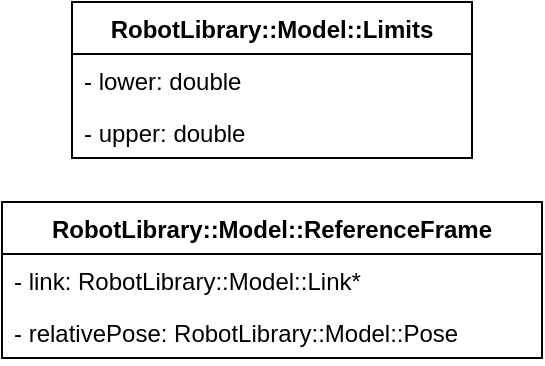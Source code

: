 <mxfile version="22.1.2" type="device" pages="6">
  <diagram name="Structs" id="yxizr6gOCpLpr0kQqWxt">
    <mxGraphModel dx="737" dy="469" grid="1" gridSize="10" guides="1" tooltips="1" connect="1" arrows="1" fold="1" page="1" pageScale="1" pageWidth="827" pageHeight="1169" math="0" shadow="0">
      <root>
        <mxCell id="0" />
        <mxCell id="1" parent="0" />
        <mxCell id="gth_t5iaSCyJhUWu2KiP-31" value="RobotLibrary::Model::Limits" style="swimlane;fontStyle=1;childLayout=stackLayout;horizontal=1;startSize=26;horizontalStack=0;resizeParent=1;resizeParentMax=0;resizeLast=0;collapsible=1;marginBottom=0;" vertex="1" parent="1">
          <mxGeometry x="140" y="250" width="200" height="78" as="geometry" />
        </mxCell>
        <mxCell id="gth_t5iaSCyJhUWu2KiP-32" value="- lower: double" style="text;strokeColor=none;fillColor=none;align=left;verticalAlign=top;spacingLeft=4;spacingRight=4;overflow=hidden;rotatable=0;points=[[0,0.5],[1,0.5]];portConstraint=eastwest;" vertex="1" parent="gth_t5iaSCyJhUWu2KiP-31">
          <mxGeometry y="26" width="200" height="26" as="geometry" />
        </mxCell>
        <mxCell id="gth_t5iaSCyJhUWu2KiP-33" value="- upper: double" style="text;strokeColor=none;fillColor=none;align=left;verticalAlign=top;spacingLeft=4;spacingRight=4;overflow=hidden;rotatable=0;points=[[0,0.5],[1,0.5]];portConstraint=eastwest;" vertex="1" parent="gth_t5iaSCyJhUWu2KiP-31">
          <mxGeometry y="52" width="200" height="26" as="geometry" />
        </mxCell>
        <mxCell id="gth_t5iaSCyJhUWu2KiP-34" value="RobotLibrary::Model::ReferenceFrame" style="swimlane;fontStyle=1;childLayout=stackLayout;horizontal=1;startSize=26;horizontalStack=0;resizeParent=1;resizeParentMax=0;resizeLast=0;collapsible=1;marginBottom=0;" vertex="1" parent="1">
          <mxGeometry x="105" y="350" width="270" height="78" as="geometry" />
        </mxCell>
        <mxCell id="gth_t5iaSCyJhUWu2KiP-35" value="- link: RobotLibrary::Model::Link*" style="text;strokeColor=none;fillColor=none;align=left;verticalAlign=top;spacingLeft=4;spacingRight=4;overflow=hidden;rotatable=0;points=[[0,0.5],[1,0.5]];portConstraint=eastwest;" vertex="1" parent="gth_t5iaSCyJhUWu2KiP-34">
          <mxGeometry y="26" width="270" height="26" as="geometry" />
        </mxCell>
        <mxCell id="gth_t5iaSCyJhUWu2KiP-36" value="- relativePose: RobotLibrary::Model::Pose" style="text;strokeColor=none;fillColor=none;align=left;verticalAlign=top;spacingLeft=4;spacingRight=4;overflow=hidden;rotatable=0;points=[[0,0.5],[1,0.5]];portConstraint=eastwest;" vertex="1" parent="gth_t5iaSCyJhUWu2KiP-34">
          <mxGeometry y="52" width="270" height="26" as="geometry" />
        </mxCell>
      </root>
    </mxGraphModel>
  </diagram>
  <diagram id="UJM0v2DhsDrQGk8DCJeh" name="Pose">
    <mxGraphModel dx="842" dy="1705" grid="1" gridSize="10" guides="1" tooltips="1" connect="1" arrows="1" fold="1" page="1" pageScale="1" pageWidth="827" pageHeight="1169" math="0" shadow="0">
      <root>
        <mxCell id="0" />
        <mxCell id="1" parent="0" />
        <mxCell id="rX2V7xrSRh4awxG6ETd--1" value="RobotLibrary::Model::Pose" style="swimlane;fontStyle=1;childLayout=stackLayout;horizontal=1;startSize=26;horizontalStack=0;resizeParent=1;resizeParentMax=0;resizeLast=0;collapsible=1;marginBottom=0;" vertex="1" parent="1">
          <mxGeometry x="20" y="-1090" width="410" height="372" as="geometry" />
        </mxCell>
        <mxCell id="rX2V7xrSRh4awxG6ETd--2" value="- _quaternion: Eigen::Quaterniond" style="text;strokeColor=none;fillColor=none;align=left;verticalAlign=top;spacingLeft=4;spacingRight=4;overflow=hidden;rotatable=0;points=[[0,0.5],[1,0.5]];portConstraint=eastwest;" vertex="1" parent="rX2V7xrSRh4awxG6ETd--1">
          <mxGeometry y="26" width="410" height="26" as="geometry" />
        </mxCell>
        <mxCell id="rX2V7xrSRh4awxG6ETd--3" value="- _translation: Eigen::Vector3d" style="text;strokeColor=none;fillColor=none;align=left;verticalAlign=top;spacingLeft=4;spacingRight=4;overflow=hidden;rotatable=0;points=[[0,0.5],[1,0.5]];portConstraint=eastwest;" vertex="1" parent="rX2V7xrSRh4awxG6ETd--1">
          <mxGeometry y="52" width="410" height="26" as="geometry" />
        </mxCell>
        <mxCell id="rX2V7xrSRh4awxG6ETd--4" value="" style="line;strokeWidth=1;fillColor=none;align=left;verticalAlign=middle;spacingTop=-1;spacingLeft=3;spacingRight=3;rotatable=0;labelPosition=right;points=[];portConstraint=eastwest;" vertex="1" parent="rX2V7xrSRh4awxG6ETd--1">
          <mxGeometry y="78" width="410" height="8" as="geometry" />
        </mxCell>
        <mxCell id="rX2V7xrSRh4awxG6ETd--5" value="+ Pose()" style="text;strokeColor=none;fillColor=none;align=left;verticalAlign=top;spacingLeft=4;spacingRight=4;overflow=hidden;rotatable=0;points=[[0,0.5],[1,0.5]];portConstraint=eastwest;" vertex="1" parent="rX2V7xrSRh4awxG6ETd--1">
          <mxGeometry y="86" width="410" height="26" as="geometry" />
        </mxCell>
        <mxCell id="rX2V7xrSRh4awxG6ETd--6" value="+ Pose(translation: Eigen::Vector3d, quaternion: Eigen::Quaterniond)" style="text;strokeColor=none;fillColor=none;align=left;verticalAlign=top;spacingLeft=4;spacingRight=4;overflow=hidden;rotatable=0;points=[[0,0.5],[1,0.5]];portConstraint=eastwest;" vertex="1" parent="rX2V7xrSRh4awxG6ETd--1">
          <mxGeometry y="112" width="410" height="26" as="geometry" />
        </mxCell>
        <mxCell id="rX2V7xrSRh4awxG6ETd--7" value="+ as_matrix(): Eigen::Matrix4d" style="text;strokeColor=none;fillColor=none;align=left;verticalAlign=top;spacingLeft=4;spacingRight=4;overflow=hidden;rotatable=0;points=[[0,0.5],[1,0.5]];portConstraint=eastwest;" vertex="1" parent="rX2V7xrSRh4awxG6ETd--1">
          <mxGeometry y="138" width="410" height="26" as="geometry" />
        </mxCell>
        <mxCell id="rX2V7xrSRh4awxG6ETd--8" value="+ error(desired: Pose): Eigen::Vector&lt;double, 6&gt;" style="text;strokeColor=none;fillColor=none;align=left;verticalAlign=top;spacingLeft=4;spacingRight=4;overflow=hidden;rotatable=0;points=[[0,0.5],[1,0.5]];portConstraint=eastwest;" vertex="1" parent="rX2V7xrSRh4awxG6ETd--1">
          <mxGeometry y="164" width="410" height="26" as="geometry" />
        </mxCell>
        <mxCell id="rX2V7xrSRh4awxG6ETd--9" value="+ inverse(): Pose" style="text;strokeColor=none;fillColor=none;align=left;verticalAlign=top;spacingLeft=4;spacingRight=4;overflow=hidden;rotatable=0;points=[[0,0.5],[1,0.5]];portConstraint=eastwest;" vertex="1" parent="rX2V7xrSRh4awxG6ETd--1">
          <mxGeometry y="190" width="410" height="26" as="geometry" />
        </mxCell>
        <mxCell id="rX2V7xrSRh4awxG6ETd--10" value="+ operator*(other: Pose): Pose" style="text;strokeColor=none;fillColor=none;align=left;verticalAlign=top;spacingLeft=4;spacingRight=4;overflow=hidden;rotatable=0;points=[[0,0.5],[1,0.5]];portConstraint=eastwest;" vertex="1" parent="rX2V7xrSRh4awxG6ETd--1">
          <mxGeometry y="216" width="410" height="26" as="geometry" />
        </mxCell>
        <mxCell id="rX2V7xrSRh4awxG6ETd--11" value="+ operator*(other: Eigen::Vector&lt;double, 3&gt;): Eigen::Vector&lt;double, 3&gt;" style="text;strokeColor=none;fillColor=none;align=left;verticalAlign=top;spacingLeft=4;spacingRight=4;overflow=hidden;rotatable=0;points=[[0,0.5],[1,0.5]];portConstraint=eastwest;" vertex="1" parent="rX2V7xrSRh4awxG6ETd--1">
          <mxGeometry y="242" width="410" height="26" as="geometry" />
        </mxCell>
        <mxCell id="rX2V7xrSRh4awxG6ETd--12" value="+ operator*=(other: Pose): void" style="text;strokeColor=none;fillColor=none;align=left;verticalAlign=top;spacingLeft=4;spacingRight=4;overflow=hidden;rotatable=0;points=[[0,0.5],[1,0.5]];portConstraint=eastwest;" vertex="1" parent="rX2V7xrSRh4awxG6ETd--1">
          <mxGeometry y="268" width="410" height="26" as="geometry" />
        </mxCell>
        <mxCell id="rX2V7xrSRh4awxG6ETd--13" value="+ quaternion(): Eigen::Quaterniond" style="text;strokeColor=none;fillColor=none;align=left;verticalAlign=top;spacingLeft=4;spacingRight=4;overflow=hidden;rotatable=0;points=[[0,0.5],[1,0.5]];portConstraint=eastwest;" vertex="1" parent="rX2V7xrSRh4awxG6ETd--1">
          <mxGeometry y="294" width="410" height="26" as="geometry" />
        </mxCell>
        <mxCell id="rX2V7xrSRh4awxG6ETd--14" value="+ rotation(): Eigen::Matrix3d" style="text;strokeColor=none;fillColor=none;align=left;verticalAlign=top;spacingLeft=4;spacingRight=4;overflow=hidden;rotatable=0;points=[[0,0.5],[1,0.5]];portConstraint=eastwest;" vertex="1" parent="rX2V7xrSRh4awxG6ETd--1">
          <mxGeometry y="320" width="410" height="26" as="geometry" />
        </mxCell>
        <mxCell id="rX2V7xrSRh4awxG6ETd--15" value="+ translation(): Eigen::Vector3d" style="text;strokeColor=none;fillColor=none;align=left;verticalAlign=top;spacingLeft=4;spacingRight=4;overflow=hidden;rotatable=0;points=[[0,0.5],[1,0.5]];portConstraint=eastwest;" vertex="1" parent="rX2V7xrSRh4awxG6ETd--1">
          <mxGeometry y="346" width="410" height="26" as="geometry" />
        </mxCell>
      </root>
    </mxGraphModel>
  </diagram>
  <diagram id="iKmTill0VvANNneIUwBa" name="Joint">
    <mxGraphModel dx="3422" dy="2295" grid="1" gridSize="10" guides="1" tooltips="1" connect="1" arrows="1" fold="1" page="1" pageScale="1" pageWidth="827" pageHeight="1169" math="0" shadow="0">
      <root>
        <mxCell id="0" />
        <mxCell id="1" parent="0" />
        <mxCell id="zmVMK8U2yirfh0wp7i4g-1" value="RobotLibrary::Model::Joint" style="swimlane;fontStyle=1;childLayout=stackLayout;horizontal=1;startSize=26;horizontalStack=0;resizeParent=1;resizeParentMax=0;resizeLast=0;collapsible=1;marginBottom=0;" vertex="1" parent="1">
          <mxGeometry x="-1640" y="-1040" width="1170" height="684" as="geometry" />
        </mxCell>
        <mxCell id="zmVMK8U2yirfh0wp7i4g-2" value="- _axis: Eigen::Vector&lt;double, 3&gt;" style="text;strokeColor=none;fillColor=none;align=left;verticalAlign=top;spacingLeft=4;spacingRight=4;overflow=hidden;rotatable=0;points=[[0,0.5],[1,0.5]];portConstraint=eastwest;" vertex="1" parent="zmVMK8U2yirfh0wp7i4g-1">
          <mxGeometry y="26" width="1170" height="26" as="geometry" />
        </mxCell>
        <mxCell id="zmVMK8U2yirfh0wp7i4g-3" value="- _damping: double" style="text;strokeColor=none;fillColor=none;align=left;verticalAlign=top;spacingLeft=4;spacingRight=4;overflow=hidden;rotatable=0;points=[[0,0.5],[1,0.5]];portConstraint=eastwest;" vertex="1" parent="zmVMK8U2yirfh0wp7i4g-1">
          <mxGeometry y="52" width="1170" height="26" as="geometry" />
        </mxCell>
        <mxCell id="zmVMK8U2yirfh0wp7i4g-4" value="- _effortLimit: double" style="text;strokeColor=none;fillColor=none;align=left;verticalAlign=top;spacingLeft=4;spacingRight=4;overflow=hidden;rotatable=0;points=[[0,0.5],[1,0.5]];portConstraint=eastwest;" vertex="1" parent="zmVMK8U2yirfh0wp7i4g-1">
          <mxGeometry y="78" width="1170" height="26" as="geometry" />
        </mxCell>
        <mxCell id="zmVMK8U2yirfh0wp7i4g-5" value="- _friction: double" style="text;strokeColor=none;fillColor=none;align=left;verticalAlign=top;spacingLeft=4;spacingRight=4;overflow=hidden;rotatable=0;points=[[0,0.5],[1,0.5]];portConstraint=eastwest;" vertex="1" parent="zmVMK8U2yirfh0wp7i4g-1">
          <mxGeometry y="104" width="1170" height="26" as="geometry" />
        </mxCell>
        <mxCell id="zmVMK8U2yirfh0wp7i4g-6" value="- _isFixed: bool" style="text;strokeColor=none;fillColor=none;align=left;verticalAlign=top;spacingLeft=4;spacingRight=4;overflow=hidden;rotatable=0;points=[[0,0.5],[1,0.5]];portConstraint=eastwest;" vertex="1" parent="zmVMK8U2yirfh0wp7i4g-1">
          <mxGeometry y="130" width="1170" height="26" as="geometry" />
        </mxCell>
        <mxCell id="zmVMK8U2yirfh0wp7i4g-7" value="- _isRevolute: bool" style="text;strokeColor=none;fillColor=none;align=left;verticalAlign=top;spacingLeft=4;spacingRight=4;overflow=hidden;rotatable=0;points=[[0,0.5],[1,0.5]];portConstraint=eastwest;" vertex="1" parent="zmVMK8U2yirfh0wp7i4g-1">
          <mxGeometry y="156" width="1170" height="26" as="geometry" />
        </mxCell>
        <mxCell id="zmVMK8U2yirfh0wp7i4g-8" value="- _name: string" style="text;strokeColor=none;fillColor=none;align=left;verticalAlign=top;spacingLeft=4;spacingRight=4;overflow=hidden;rotatable=0;points=[[0,0.5],[1,0.5]];portConstraint=eastwest;" vertex="1" parent="zmVMK8U2yirfh0wp7i4g-1">
          <mxGeometry y="182" width="1170" height="26" as="geometry" />
        </mxCell>
        <mxCell id="zmVMK8U2yirfh0wp7i4g-9" value="- _origin: RobotLibrary::Model::Pose" style="text;strokeColor=none;fillColor=none;align=left;verticalAlign=top;spacingLeft=4;spacingRight=4;overflow=hidden;rotatable=0;points=[[0,0.5],[1,0.5]];portConstraint=eastwest;" vertex="1" parent="zmVMK8U2yirfh0wp7i4g-1">
          <mxGeometry y="208" width="1170" height="26" as="geometry" />
        </mxCell>
        <mxCell id="zmVMK8U2yirfh0wp7i4g-10" value="- _positionLimit: RobotLibrary::Model::Limits" style="text;strokeColor=none;fillColor=none;align=left;verticalAlign=top;spacingLeft=4;spacingRight=4;overflow=hidden;rotatable=0;points=[[0,0.5],[1,0.5]];portConstraint=eastwest;" vertex="1" parent="zmVMK8U2yirfh0wp7i4g-1">
          <mxGeometry y="234" width="1170" height="26" as="geometry" />
        </mxCell>
        <mxCell id="zmVMK8U2yirfh0wp7i4g-11" value="- _speedLimit: double" style="text;strokeColor=none;fillColor=none;align=left;verticalAlign=top;spacingLeft=4;spacingRight=4;overflow=hidden;rotatable=0;points=[[0,0.5],[1,0.5]];portConstraint=eastwest;" vertex="1" parent="zmVMK8U2yirfh0wp7i4g-1">
          <mxGeometry y="260" width="1170" height="26" as="geometry" />
        </mxCell>
        <mxCell id="zmVMK8U2yirfh0wp7i4g-12" value="- _type: string" style="text;strokeColor=none;fillColor=none;align=left;verticalAlign=top;spacingLeft=4;spacingRight=4;overflow=hidden;rotatable=0;points=[[0,0.5],[1,0.5]];portConstraint=eastwest;" vertex="1" parent="zmVMK8U2yirfh0wp7i4g-1">
          <mxGeometry y="286" width="1170" height="26" as="geometry" />
        </mxCell>
        <mxCell id="zmVMK8U2yirfh0wp7i4g-13" value="" style="line;strokeWidth=1;fillColor=none;align=left;verticalAlign=middle;spacingTop=-1;spacingLeft=3;spacingRight=3;rotatable=0;labelPosition=right;points=[];portConstraint=eastwest;" vertex="1" parent="zmVMK8U2yirfh0wp7i4g-1">
          <mxGeometry y="312" width="1170" height="8" as="geometry" />
        </mxCell>
        <mxCell id="zmVMK8U2yirfh0wp7i4g-14" value="+ Joint(name: string, type: string, axis: Eigen::Vector&lt;double, 3&gt;, positionLimit: RobotLibrary::Model::Limits)" style="text;strokeColor=none;fillColor=none;align=left;verticalAlign=top;spacingLeft=4;spacingRight=4;overflow=hidden;rotatable=0;points=[[0,0.5],[1,0.5]];portConstraint=eastwest;" vertex="1" parent="zmVMK8U2yirfh0wp7i4g-1">
          <mxGeometry y="320" width="1170" height="26" as="geometry" />
        </mxCell>
        <mxCell id="zmVMK8U2yirfh0wp7i4g-15" value="+ Joint(name: string, type: string, axis: Eigen::Vector&lt;double, 3&gt;, origin: RobotLibrary::Model::Pose, positionLimit: RobotLibrary::Model::Limits, speedLimit: double, effortLimit: double, damping: double, friction: double)" style="text;strokeColor=none;fillColor=none;align=left;verticalAlign=top;spacingLeft=4;spacingRight=4;overflow=hidden;rotatable=0;points=[[0,0.5],[1,0.5]];portConstraint=eastwest;" vertex="1" parent="zmVMK8U2yirfh0wp7i4g-1">
          <mxGeometry y="346" width="1170" height="26" as="geometry" />
        </mxCell>
        <mxCell id="zmVMK8U2yirfh0wp7i4g-16" value="+ damping(): double" style="text;strokeColor=none;fillColor=none;align=left;verticalAlign=top;spacingLeft=4;spacingRight=4;overflow=hidden;rotatable=0;points=[[0,0.5],[1,0.5]];portConstraint=eastwest;" vertex="1" parent="zmVMK8U2yirfh0wp7i4g-1">
          <mxGeometry y="372" width="1170" height="26" as="geometry" />
        </mxCell>
        <mxCell id="zmVMK8U2yirfh0wp7i4g-17" value="+ effort_limit(): double" style="text;strokeColor=none;fillColor=none;align=left;verticalAlign=top;spacingLeft=4;spacingRight=4;overflow=hidden;rotatable=0;points=[[0,0.5],[1,0.5]];portConstraint=eastwest;" vertex="1" parent="zmVMK8U2yirfh0wp7i4g-1">
          <mxGeometry y="398" width="1170" height="26" as="geometry" />
        </mxCell>
        <mxCell id="zmVMK8U2yirfh0wp7i4g-18" value="+ extend_origin(other: RobotLibrary::Model::Pose): void" style="text;strokeColor=none;fillColor=none;align=left;verticalAlign=top;spacingLeft=4;spacingRight=4;overflow=hidden;rotatable=0;points=[[0,0.5],[1,0.5]];portConstraint=eastwest;" vertex="1" parent="zmVMK8U2yirfh0wp7i4g-1">
          <mxGeometry y="424" width="1170" height="26" as="geometry" />
        </mxCell>
        <mxCell id="zmVMK8U2yirfh0wp7i4g-19" value="+ is_fixed(): bool" style="text;strokeColor=none;fillColor=none;align=left;verticalAlign=top;spacingLeft=4;spacingRight=4;overflow=hidden;rotatable=0;points=[[0,0.5],[1,0.5]];portConstraint=eastwest;" vertex="1" parent="zmVMK8U2yirfh0wp7i4g-1">
          <mxGeometry y="450" width="1170" height="26" as="geometry" />
        </mxCell>
        <mxCell id="zmVMK8U2yirfh0wp7i4g-20" value="+ is_prismatic(): bool" style="text;strokeColor=none;fillColor=none;align=left;verticalAlign=top;spacingLeft=4;spacingRight=4;overflow=hidden;rotatable=0;points=[[0,0.5],[1,0.5]];portConstraint=eastwest;" vertex="1" parent="zmVMK8U2yirfh0wp7i4g-1">
          <mxGeometry y="476" width="1170" height="26" as="geometry" />
        </mxCell>
        <mxCell id="zmVMK8U2yirfh0wp7i4g-21" value="+ is_revolute(): bool" style="text;strokeColor=none;fillColor=none;align=left;verticalAlign=top;spacingLeft=4;spacingRight=4;overflow=hidden;rotatable=0;points=[[0,0.5],[1,0.5]];portConstraint=eastwest;" vertex="1" parent="zmVMK8U2yirfh0wp7i4g-1">
          <mxGeometry y="502" width="1170" height="26" as="geometry" />
        </mxCell>
        <mxCell id="zmVMK8U2yirfh0wp7i4g-22" value="+ name(): string" style="text;strokeColor=none;fillColor=none;align=left;verticalAlign=top;spacingLeft=4;spacingRight=4;overflow=hidden;rotatable=0;points=[[0,0.5],[1,0.5]];portConstraint=eastwest;" vertex="1" parent="zmVMK8U2yirfh0wp7i4g-1">
          <mxGeometry y="528" width="1170" height="26" as="geometry" />
        </mxCell>
        <mxCell id="zmVMK8U2yirfh0wp7i4g-23" value="+ origin(): RobotLibrary::Model::Pose" style="text;strokeColor=none;fillColor=none;align=left;verticalAlign=top;spacingLeft=4;spacingRight=4;overflow=hidden;rotatable=0;points=[[0,0.5],[1,0.5]];portConstraint=eastwest;" vertex="1" parent="zmVMK8U2yirfh0wp7i4g-1">
          <mxGeometry y="554" width="1170" height="26" as="geometry" />
        </mxCell>
        <mxCell id="zmVMK8U2yirfh0wp7i4g-24" value="+ position_limits(): RobotLibrary::Model::Limits" style="text;strokeColor=none;fillColor=none;align=left;verticalAlign=top;spacingLeft=4;spacingRight=4;overflow=hidden;rotatable=0;points=[[0,0.5],[1,0.5]];portConstraint=eastwest;" vertex="1" parent="zmVMK8U2yirfh0wp7i4g-1">
          <mxGeometry y="580" width="1170" height="26" as="geometry" />
        </mxCell>
        <mxCell id="zmVMK8U2yirfh0wp7i4g-25" value="+ position_offset(position: double): RobotLibrary::Model::Pose" style="text;strokeColor=none;fillColor=none;align=left;verticalAlign=top;spacingLeft=4;spacingRight=4;overflow=hidden;rotatable=0;points=[[0,0.5],[1,0.5]];portConstraint=eastwest;" vertex="1" parent="zmVMK8U2yirfh0wp7i4g-1">
          <mxGeometry y="606" width="1170" height="26" as="geometry" />
        </mxCell>
        <mxCell id="zmVMK8U2yirfh0wp7i4g-26" value="+ speed_limit(): double" style="text;strokeColor=none;fillColor=none;align=left;verticalAlign=top;spacingLeft=4;spacingRight=4;overflow=hidden;rotatable=0;points=[[0,0.5],[1,0.5]];portConstraint=eastwest;" vertex="1" parent="zmVMK8U2yirfh0wp7i4g-1">
          <mxGeometry y="632" width="1170" height="26" as="geometry" />
        </mxCell>
        <mxCell id="zmVMK8U2yirfh0wp7i4g-27" value="+ type(): string" style="text;strokeColor=none;fillColor=none;align=left;verticalAlign=top;spacingLeft=4;spacingRight=4;overflow=hidden;rotatable=0;points=[[0,0.5],[1,0.5]];portConstraint=eastwest;" vertex="1" parent="zmVMK8U2yirfh0wp7i4g-1">
          <mxGeometry y="658" width="1170" height="26" as="geometry" />
        </mxCell>
        <mxCell id="-GqNfS8lunn5-W6UAbR6-4" value="RobotLibrary::Model::Limits" style="swimlane;fontStyle=1;childLayout=stackLayout;horizontal=1;startSize=26;horizontalStack=0;resizeParent=1;resizeParentMax=0;resizeLast=0;collapsible=1;marginBottom=0;" vertex="1" collapsed="1" parent="1">
          <mxGeometry x="-1390" y="-1120" width="200" height="30" as="geometry">
            <mxRectangle x="-1410" y="-1150" width="200" height="78" as="alternateBounds" />
          </mxGeometry>
        </mxCell>
        <mxCell id="-GqNfS8lunn5-W6UAbR6-5" value="- lower: double" style="text;strokeColor=none;fillColor=none;align=left;verticalAlign=top;spacingLeft=4;spacingRight=4;overflow=hidden;rotatable=0;points=[[0,0.5],[1,0.5]];portConstraint=eastwest;" vertex="1" parent="-GqNfS8lunn5-W6UAbR6-4">
          <mxGeometry y="26" width="200" height="26" as="geometry" />
        </mxCell>
        <mxCell id="-GqNfS8lunn5-W6UAbR6-6" value="- upper: double" style="text;strokeColor=none;fillColor=none;align=left;verticalAlign=top;spacingLeft=4;spacingRight=4;overflow=hidden;rotatable=0;points=[[0,0.5],[1,0.5]];portConstraint=eastwest;" vertex="1" parent="-GqNfS8lunn5-W6UAbR6-4">
          <mxGeometry y="52" width="200" height="26" as="geometry" />
        </mxCell>
        <mxCell id="-Hup4qtLqLyAV6Wng1JW-1" value="RobotLibrary::Model::Pose" style="swimlane;fontStyle=1;childLayout=stackLayout;horizontal=1;startSize=26;horizontalStack=0;resizeParent=1;resizeParentMax=0;resizeLast=0;collapsible=1;marginBottom=0;" vertex="1" collapsed="1" parent="1">
          <mxGeometry x="-1140" y="-1120" width="200" height="30" as="geometry">
            <mxRectangle x="-940" y="-1460" width="410" height="372" as="alternateBounds" />
          </mxGeometry>
        </mxCell>
        <mxCell id="-Hup4qtLqLyAV6Wng1JW-2" value="- _quaternion: Eigen::Quaterniond" style="text;strokeColor=none;fillColor=none;align=left;verticalAlign=top;spacingLeft=4;spacingRight=4;overflow=hidden;rotatable=0;points=[[0,0.5],[1,0.5]];portConstraint=eastwest;" vertex="1" parent="-Hup4qtLqLyAV6Wng1JW-1">
          <mxGeometry y="26" width="410" height="26" as="geometry" />
        </mxCell>
        <mxCell id="-Hup4qtLqLyAV6Wng1JW-3" value="- _translation: Eigen::Vector3d" style="text;strokeColor=none;fillColor=none;align=left;verticalAlign=top;spacingLeft=4;spacingRight=4;overflow=hidden;rotatable=0;points=[[0,0.5],[1,0.5]];portConstraint=eastwest;" vertex="1" parent="-Hup4qtLqLyAV6Wng1JW-1">
          <mxGeometry y="52" width="410" height="26" as="geometry" />
        </mxCell>
        <mxCell id="-Hup4qtLqLyAV6Wng1JW-4" value="" style="line;strokeWidth=1;fillColor=none;align=left;verticalAlign=middle;spacingTop=-1;spacingLeft=3;spacingRight=3;rotatable=0;labelPosition=right;points=[];portConstraint=eastwest;" vertex="1" parent="-Hup4qtLqLyAV6Wng1JW-1">
          <mxGeometry y="78" width="410" height="8" as="geometry" />
        </mxCell>
        <mxCell id="-Hup4qtLqLyAV6Wng1JW-5" value="+ Pose()" style="text;strokeColor=none;fillColor=none;align=left;verticalAlign=top;spacingLeft=4;spacingRight=4;overflow=hidden;rotatable=0;points=[[0,0.5],[1,0.5]];portConstraint=eastwest;" vertex="1" parent="-Hup4qtLqLyAV6Wng1JW-1">
          <mxGeometry y="86" width="410" height="26" as="geometry" />
        </mxCell>
        <mxCell id="-Hup4qtLqLyAV6Wng1JW-6" value="+ Pose(translation: Eigen::Vector3d, quaternion: Eigen::Quaterniond)" style="text;strokeColor=none;fillColor=none;align=left;verticalAlign=top;spacingLeft=4;spacingRight=4;overflow=hidden;rotatable=0;points=[[0,0.5],[1,0.5]];portConstraint=eastwest;" vertex="1" parent="-Hup4qtLqLyAV6Wng1JW-1">
          <mxGeometry y="112" width="410" height="26" as="geometry" />
        </mxCell>
        <mxCell id="-Hup4qtLqLyAV6Wng1JW-7" value="+ as_matrix(): Eigen::Matrix4d" style="text;strokeColor=none;fillColor=none;align=left;verticalAlign=top;spacingLeft=4;spacingRight=4;overflow=hidden;rotatable=0;points=[[0,0.5],[1,0.5]];portConstraint=eastwest;" vertex="1" parent="-Hup4qtLqLyAV6Wng1JW-1">
          <mxGeometry y="138" width="410" height="26" as="geometry" />
        </mxCell>
        <mxCell id="-Hup4qtLqLyAV6Wng1JW-8" value="+ error(desired: Pose): Eigen::Vector&lt;double, 6&gt;" style="text;strokeColor=none;fillColor=none;align=left;verticalAlign=top;spacingLeft=4;spacingRight=4;overflow=hidden;rotatable=0;points=[[0,0.5],[1,0.5]];portConstraint=eastwest;" vertex="1" parent="-Hup4qtLqLyAV6Wng1JW-1">
          <mxGeometry y="164" width="410" height="26" as="geometry" />
        </mxCell>
        <mxCell id="-Hup4qtLqLyAV6Wng1JW-9" value="+ inverse(): Pose" style="text;strokeColor=none;fillColor=none;align=left;verticalAlign=top;spacingLeft=4;spacingRight=4;overflow=hidden;rotatable=0;points=[[0,0.5],[1,0.5]];portConstraint=eastwest;" vertex="1" parent="-Hup4qtLqLyAV6Wng1JW-1">
          <mxGeometry y="190" width="410" height="26" as="geometry" />
        </mxCell>
        <mxCell id="-Hup4qtLqLyAV6Wng1JW-10" value="+ operator*(other: Pose): Pose" style="text;strokeColor=none;fillColor=none;align=left;verticalAlign=top;spacingLeft=4;spacingRight=4;overflow=hidden;rotatable=0;points=[[0,0.5],[1,0.5]];portConstraint=eastwest;" vertex="1" parent="-Hup4qtLqLyAV6Wng1JW-1">
          <mxGeometry y="216" width="410" height="26" as="geometry" />
        </mxCell>
        <mxCell id="-Hup4qtLqLyAV6Wng1JW-11" value="+ operator*(other: Eigen::Vector&lt;double, 3&gt;): Eigen::Vector&lt;double, 3&gt;" style="text;strokeColor=none;fillColor=none;align=left;verticalAlign=top;spacingLeft=4;spacingRight=4;overflow=hidden;rotatable=0;points=[[0,0.5],[1,0.5]];portConstraint=eastwest;" vertex="1" parent="-Hup4qtLqLyAV6Wng1JW-1">
          <mxGeometry y="242" width="410" height="26" as="geometry" />
        </mxCell>
        <mxCell id="-Hup4qtLqLyAV6Wng1JW-12" value="+ operator*=(other: Pose): void" style="text;strokeColor=none;fillColor=none;align=left;verticalAlign=top;spacingLeft=4;spacingRight=4;overflow=hidden;rotatable=0;points=[[0,0.5],[1,0.5]];portConstraint=eastwest;" vertex="1" parent="-Hup4qtLqLyAV6Wng1JW-1">
          <mxGeometry y="268" width="410" height="26" as="geometry" />
        </mxCell>
        <mxCell id="-Hup4qtLqLyAV6Wng1JW-13" value="+ quaternion(): Eigen::Quaterniond" style="text;strokeColor=none;fillColor=none;align=left;verticalAlign=top;spacingLeft=4;spacingRight=4;overflow=hidden;rotatable=0;points=[[0,0.5],[1,0.5]];portConstraint=eastwest;" vertex="1" parent="-Hup4qtLqLyAV6Wng1JW-1">
          <mxGeometry y="294" width="410" height="26" as="geometry" />
        </mxCell>
        <mxCell id="-Hup4qtLqLyAV6Wng1JW-14" value="+ rotation(): Eigen::Matrix3d" style="text;strokeColor=none;fillColor=none;align=left;verticalAlign=top;spacingLeft=4;spacingRight=4;overflow=hidden;rotatable=0;points=[[0,0.5],[1,0.5]];portConstraint=eastwest;" vertex="1" parent="-Hup4qtLqLyAV6Wng1JW-1">
          <mxGeometry y="320" width="410" height="26" as="geometry" />
        </mxCell>
        <mxCell id="-Hup4qtLqLyAV6Wng1JW-15" value="+ translation(): Eigen::Vector3d" style="text;strokeColor=none;fillColor=none;align=left;verticalAlign=top;spacingLeft=4;spacingRight=4;overflow=hidden;rotatable=0;points=[[0,0.5],[1,0.5]];portConstraint=eastwest;" vertex="1" parent="-Hup4qtLqLyAV6Wng1JW-1">
          <mxGeometry y="346" width="410" height="26" as="geometry" />
        </mxCell>
        <mxCell id="-Hup4qtLqLyAV6Wng1JW-19" style="edgeStyle=orthogonalEdgeStyle;rounded=0;orthogonalLoop=1;jettySize=auto;html=1;exitX=0.5;exitY=1;exitDx=0;exitDy=0;entryX=0.299;entryY=-0.003;entryDx=0;entryDy=0;entryPerimeter=0;" edge="1" parent="1" source="-GqNfS8lunn5-W6UAbR6-4" target="zmVMK8U2yirfh0wp7i4g-1">
          <mxGeometry relative="1" as="geometry" />
        </mxCell>
        <mxCell id="-Hup4qtLqLyAV6Wng1JW-20" style="edgeStyle=orthogonalEdgeStyle;rounded=0;orthogonalLoop=1;jettySize=auto;html=1;exitX=0.5;exitY=1;exitDx=0;exitDy=0;entryX=0.513;entryY=0;entryDx=0;entryDy=0;entryPerimeter=0;" edge="1" parent="1" source="-Hup4qtLqLyAV6Wng1JW-1" target="zmVMK8U2yirfh0wp7i4g-1">
          <mxGeometry relative="1" as="geometry" />
        </mxCell>
      </root>
    </mxGraphModel>
  </diagram>
  <diagram id="_7xKwiFmqXDJvr1Xcc1u" name="RigidBody">
    <mxGraphModel dx="2917" dy="1973" grid="1" gridSize="10" guides="1" tooltips="1" connect="1" arrows="1" fold="1" page="1" pageScale="1" pageWidth="827" pageHeight="1169" math="0" shadow="0">
      <root>
        <mxCell id="0" />
        <mxCell id="1" parent="0" />
        <mxCell id="b7OTzigxbe03DAZnsZn--1" value="RobotLibrary::Model::RigidBody" style="swimlane;fontStyle=1;childLayout=stackLayout;horizontal=1;startSize=26;horizontalStack=0;resizeParent=1;resizeParentMax=0;resizeLast=0;collapsible=1;marginBottom=0;" vertex="1" parent="1">
          <mxGeometry x="-1600" y="-1070" width="550" height="554" as="geometry" />
        </mxCell>
        <mxCell id="b7OTzigxbe03DAZnsZn--2" value="- _centerOfMass: Eigen::Vector3d" style="text;strokeColor=none;fillColor=none;align=left;verticalAlign=top;spacingLeft=4;spacingRight=4;overflow=hidden;rotatable=0;points=[[0,0.5],[1,0.5]];portConstraint=eastwest;" vertex="1" parent="b7OTzigxbe03DAZnsZn--1">
          <mxGeometry y="26" width="550" height="26" as="geometry" />
        </mxCell>
        <mxCell id="b7OTzigxbe03DAZnsZn--3" value="- _inertia: Eigen::Matrix3d" style="text;strokeColor=none;fillColor=none;align=left;verticalAlign=top;spacingLeft=4;spacingRight=4;overflow=hidden;rotatable=0;points=[[0,0.5],[1,0.5]];portConstraint=eastwest;" vertex="1" parent="b7OTzigxbe03DAZnsZn--1">
          <mxGeometry y="52" width="550" height="26" as="geometry" />
        </mxCell>
        <mxCell id="b7OTzigxbe03DAZnsZn--4" value="- _inertiaDerivative: Eigen::Matrix3d" style="text;strokeColor=none;fillColor=none;align=left;verticalAlign=top;spacingLeft=4;spacingRight=4;overflow=hidden;rotatable=0;points=[[0,0.5],[1,0.5]];portConstraint=eastwest;" vertex="1" parent="b7OTzigxbe03DAZnsZn--1">
          <mxGeometry y="78" width="550" height="26" as="geometry" />
        </mxCell>
        <mxCell id="b7OTzigxbe03DAZnsZn--5" value="- _localCenterOfMass: Eigen::Vector3d" style="text;strokeColor=none;fillColor=none;align=left;verticalAlign=top;spacingLeft=4;spacingRight=4;overflow=hidden;rotatable=0;points=[[0,0.5],[1,0.5]];portConstraint=eastwest;" vertex="1" parent="b7OTzigxbe03DAZnsZn--1">
          <mxGeometry y="104" width="550" height="26" as="geometry" />
        </mxCell>
        <mxCell id="b7OTzigxbe03DAZnsZn--6" value="- _localInertia: Eigen::Matrix3d" style="text;strokeColor=none;fillColor=none;align=left;verticalAlign=top;spacingLeft=4;spacingRight=4;overflow=hidden;rotatable=0;points=[[0,0.5],[1,0.5]];portConstraint=eastwest;" vertex="1" parent="b7OTzigxbe03DAZnsZn--1">
          <mxGeometry y="130" width="550" height="26" as="geometry" />
        </mxCell>
        <mxCell id="b7OTzigxbe03DAZnsZn--7" value="- _mass: double" style="text;strokeColor=none;fillColor=none;align=left;verticalAlign=top;spacingLeft=4;spacingRight=4;overflow=hidden;rotatable=0;points=[[0,0.5],[1,0.5]];portConstraint=eastwest;" vertex="1" parent="b7OTzigxbe03DAZnsZn--1">
          <mxGeometry y="156" width="550" height="26" as="geometry" />
        </mxCell>
        <mxCell id="b7OTzigxbe03DAZnsZn--8" value="- _name: string" style="text;strokeColor=none;fillColor=none;align=left;verticalAlign=top;spacingLeft=4;spacingRight=4;overflow=hidden;rotatable=0;points=[[0,0.5],[1,0.5]];portConstraint=eastwest;" vertex="1" parent="b7OTzigxbe03DAZnsZn--1">
          <mxGeometry y="182" width="550" height="26" as="geometry" />
        </mxCell>
        <mxCell id="b7OTzigxbe03DAZnsZn--9" value="- _pose: RobotLibrary::Model::Pose" style="text;strokeColor=none;fillColor=none;align=left;verticalAlign=top;spacingLeft=4;spacingRight=4;overflow=hidden;rotatable=0;points=[[0,0.5],[1,0.5]];portConstraint=eastwest;" vertex="1" parent="b7OTzigxbe03DAZnsZn--1">
          <mxGeometry y="208" width="550" height="26" as="geometry" />
        </mxCell>
        <mxCell id="b7OTzigxbe03DAZnsZn--10" value="- _twist: Eigen::Vector&lt;double, 6&gt;" style="text;strokeColor=none;fillColor=none;align=left;verticalAlign=top;spacingLeft=4;spacingRight=4;overflow=hidden;rotatable=0;points=[[0,0.5],[1,0.5]];portConstraint=eastwest;" vertex="1" parent="b7OTzigxbe03DAZnsZn--1">
          <mxGeometry y="234" width="550" height="26" as="geometry" />
        </mxCell>
        <mxCell id="b7OTzigxbe03DAZnsZn--11" value="" style="line;strokeWidth=1;fillColor=none;align=left;verticalAlign=middle;spacingTop=-1;spacingLeft=3;spacingRight=3;rotatable=0;labelPosition=right;points=[];portConstraint=eastwest;" vertex="1" parent="b7OTzigxbe03DAZnsZn--1">
          <mxGeometry y="260" width="550" height="8" as="geometry" />
        </mxCell>
        <mxCell id="b7OTzigxbe03DAZnsZn--12" value="+ RigidBody()" style="text;strokeColor=none;fillColor=none;align=left;verticalAlign=top;spacingLeft=4;spacingRight=4;overflow=hidden;rotatable=0;points=[[0,0.5],[1,0.5]];portConstraint=eastwest;" vertex="1" parent="b7OTzigxbe03DAZnsZn--1">
          <mxGeometry y="268" width="550" height="26" as="geometry" />
        </mxCell>
        <mxCell id="b7OTzigxbe03DAZnsZn--13" value="+ RigidBody(name: string, mass: double, inertia: Eigen::Matrix3d, centerOfMass: Eigen::Vector3d)" style="text;strokeColor=none;fillColor=none;align=left;verticalAlign=top;spacingLeft=4;spacingRight=4;overflow=hidden;rotatable=0;points=[[0,0.5],[1,0.5]];portConstraint=eastwest;" vertex="1" parent="b7OTzigxbe03DAZnsZn--1">
          <mxGeometry y="294" width="550" height="26" as="geometry" />
        </mxCell>
        <mxCell id="b7OTzigxbe03DAZnsZn--14" value="+ center_of_mass(): Eigen::Vector3d" style="text;strokeColor=none;fillColor=none;align=left;verticalAlign=top;spacingLeft=4;spacingRight=4;overflow=hidden;rotatable=0;points=[[0,0.5],[1,0.5]];portConstraint=eastwest;" vertex="1" parent="b7OTzigxbe03DAZnsZn--1">
          <mxGeometry y="320" width="550" height="26" as="geometry" />
        </mxCell>
        <mxCell id="b7OTzigxbe03DAZnsZn--15" value="+ combine_inertia(other: RigidBody, pose: RobotLibrary::Model::Pose): void" style="text;strokeColor=none;fillColor=none;align=left;verticalAlign=top;spacingLeft=4;spacingRight=4;overflow=hidden;rotatable=0;points=[[0,0.5],[1,0.5]];portConstraint=eastwest;" vertex="1" parent="b7OTzigxbe03DAZnsZn--1">
          <mxGeometry y="346" width="550" height="26" as="geometry" />
        </mxCell>
        <mxCell id="b7OTzigxbe03DAZnsZn--16" value="+ inertia(): Eigen::Matrix3d" style="text;strokeColor=none;fillColor=none;align=left;verticalAlign=top;spacingLeft=4;spacingRight=4;overflow=hidden;rotatable=0;points=[[0,0.5],[1,0.5]];portConstraint=eastwest;" vertex="1" parent="b7OTzigxbe03DAZnsZn--1">
          <mxGeometry y="372" width="550" height="26" as="geometry" />
        </mxCell>
        <mxCell id="b7OTzigxbe03DAZnsZn--17" value="+ inertia_derivative(): Eigen::Matrix3d" style="text;strokeColor=none;fillColor=none;align=left;verticalAlign=top;spacingLeft=4;spacingRight=4;overflow=hidden;rotatable=0;points=[[0,0.5],[1,0.5]];portConstraint=eastwest;" vertex="1" parent="b7OTzigxbe03DAZnsZn--1">
          <mxGeometry y="398" width="550" height="26" as="geometry" />
        </mxCell>
        <mxCell id="b7OTzigxbe03DAZnsZn--18" value="+ mass(): double" style="text;strokeColor=none;fillColor=none;align=left;verticalAlign=top;spacingLeft=4;spacingRight=4;overflow=hidden;rotatable=0;points=[[0,0.5],[1,0.5]];portConstraint=eastwest;" vertex="1" parent="b7OTzigxbe03DAZnsZn--1">
          <mxGeometry y="424" width="550" height="26" as="geometry" />
        </mxCell>
        <mxCell id="b7OTzigxbe03DAZnsZn--19" value="+ name(): string" style="text;strokeColor=none;fillColor=none;align=left;verticalAlign=top;spacingLeft=4;spacingRight=4;overflow=hidden;rotatable=0;points=[[0,0.5],[1,0.5]];portConstraint=eastwest;" vertex="1" parent="b7OTzigxbe03DAZnsZn--1">
          <mxGeometry y="450" width="550" height="26" as="geometry" />
        </mxCell>
        <mxCell id="b7OTzigxbe03DAZnsZn--20" value="+ pose(): RobotLibrary::Model::Pose" style="text;strokeColor=none;fillColor=none;align=left;verticalAlign=top;spacingLeft=4;spacingRight=4;overflow=hidden;rotatable=0;points=[[0,0.5],[1,0.5]];portConstraint=eastwest;" vertex="1" parent="b7OTzigxbe03DAZnsZn--1">
          <mxGeometry y="476" width="550" height="26" as="geometry" />
        </mxCell>
        <mxCell id="b7OTzigxbe03DAZnsZn--21" value="+ twist(): Eigen::Vector&lt;double, 6&gt;" style="text;strokeColor=none;fillColor=none;align=left;verticalAlign=top;spacingLeft=4;spacingRight=4;overflow=hidden;rotatable=0;points=[[0,0.5],[1,0.5]];portConstraint=eastwest;" vertex="1" parent="b7OTzigxbe03DAZnsZn--1">
          <mxGeometry y="502" width="550" height="26" as="geometry" />
        </mxCell>
        <mxCell id="b7OTzigxbe03DAZnsZn--22" value="+ update_state(pose: RobotLibrary::Model::Pose, twist: Eigen::Vector&lt;double, 6&gt;): void" style="text;strokeColor=none;fillColor=none;align=left;verticalAlign=top;spacingLeft=4;spacingRight=4;overflow=hidden;rotatable=0;points=[[0,0.5],[1,0.5]];portConstraint=eastwest;" vertex="1" parent="b7OTzigxbe03DAZnsZn--1">
          <mxGeometry y="528" width="550" height="26" as="geometry" />
        </mxCell>
        <mxCell id="y7cm67BeFi9Q6ZcIJEFT-16" style="edgeStyle=orthogonalEdgeStyle;rounded=0;orthogonalLoop=1;jettySize=auto;html=1;exitX=0.5;exitY=1;exitDx=0;exitDy=0;entryX=0.5;entryY=0;entryDx=0;entryDy=0;" edge="1" parent="1" source="y7cm67BeFi9Q6ZcIJEFT-1" target="b7OTzigxbe03DAZnsZn--1">
          <mxGeometry relative="1" as="geometry" />
        </mxCell>
        <mxCell id="y7cm67BeFi9Q6ZcIJEFT-1" value="RobotLibrary::Model::Pose" style="swimlane;fontStyle=1;childLayout=stackLayout;horizontal=1;startSize=26;horizontalStack=0;resizeParent=1;resizeParentMax=0;resizeLast=0;collapsible=1;marginBottom=0;" vertex="1" collapsed="1" parent="1">
          <mxGeometry x="-1425" y="-1140" width="200" height="30" as="geometry">
            <mxRectangle x="-940" y="-1460" width="410" height="372" as="alternateBounds" />
          </mxGeometry>
        </mxCell>
        <mxCell id="y7cm67BeFi9Q6ZcIJEFT-2" value="- _quaternion: Eigen::Quaterniond" style="text;strokeColor=none;fillColor=none;align=left;verticalAlign=top;spacingLeft=4;spacingRight=4;overflow=hidden;rotatable=0;points=[[0,0.5],[1,0.5]];portConstraint=eastwest;" vertex="1" parent="y7cm67BeFi9Q6ZcIJEFT-1">
          <mxGeometry y="26" width="410" height="26" as="geometry" />
        </mxCell>
        <mxCell id="y7cm67BeFi9Q6ZcIJEFT-3" value="- _translation: Eigen::Vector3d" style="text;strokeColor=none;fillColor=none;align=left;verticalAlign=top;spacingLeft=4;spacingRight=4;overflow=hidden;rotatable=0;points=[[0,0.5],[1,0.5]];portConstraint=eastwest;" vertex="1" parent="y7cm67BeFi9Q6ZcIJEFT-1">
          <mxGeometry y="52" width="410" height="26" as="geometry" />
        </mxCell>
        <mxCell id="y7cm67BeFi9Q6ZcIJEFT-4" value="" style="line;strokeWidth=1;fillColor=none;align=left;verticalAlign=middle;spacingTop=-1;spacingLeft=3;spacingRight=3;rotatable=0;labelPosition=right;points=[];portConstraint=eastwest;" vertex="1" parent="y7cm67BeFi9Q6ZcIJEFT-1">
          <mxGeometry y="78" width="410" height="8" as="geometry" />
        </mxCell>
        <mxCell id="y7cm67BeFi9Q6ZcIJEFT-5" value="+ Pose()" style="text;strokeColor=none;fillColor=none;align=left;verticalAlign=top;spacingLeft=4;spacingRight=4;overflow=hidden;rotatable=0;points=[[0,0.5],[1,0.5]];portConstraint=eastwest;" vertex="1" parent="y7cm67BeFi9Q6ZcIJEFT-1">
          <mxGeometry y="86" width="410" height="26" as="geometry" />
        </mxCell>
        <mxCell id="y7cm67BeFi9Q6ZcIJEFT-6" value="+ Pose(translation: Eigen::Vector3d, quaternion: Eigen::Quaterniond)" style="text;strokeColor=none;fillColor=none;align=left;verticalAlign=top;spacingLeft=4;spacingRight=4;overflow=hidden;rotatable=0;points=[[0,0.5],[1,0.5]];portConstraint=eastwest;" vertex="1" parent="y7cm67BeFi9Q6ZcIJEFT-1">
          <mxGeometry y="112" width="410" height="26" as="geometry" />
        </mxCell>
        <mxCell id="y7cm67BeFi9Q6ZcIJEFT-7" value="+ as_matrix(): Eigen::Matrix4d" style="text;strokeColor=none;fillColor=none;align=left;verticalAlign=top;spacingLeft=4;spacingRight=4;overflow=hidden;rotatable=0;points=[[0,0.5],[1,0.5]];portConstraint=eastwest;" vertex="1" parent="y7cm67BeFi9Q6ZcIJEFT-1">
          <mxGeometry y="138" width="410" height="26" as="geometry" />
        </mxCell>
        <mxCell id="y7cm67BeFi9Q6ZcIJEFT-8" value="+ error(desired: Pose): Eigen::Vector&lt;double, 6&gt;" style="text;strokeColor=none;fillColor=none;align=left;verticalAlign=top;spacingLeft=4;spacingRight=4;overflow=hidden;rotatable=0;points=[[0,0.5],[1,0.5]];portConstraint=eastwest;" vertex="1" parent="y7cm67BeFi9Q6ZcIJEFT-1">
          <mxGeometry y="164" width="410" height="26" as="geometry" />
        </mxCell>
        <mxCell id="y7cm67BeFi9Q6ZcIJEFT-9" value="+ inverse(): Pose" style="text;strokeColor=none;fillColor=none;align=left;verticalAlign=top;spacingLeft=4;spacingRight=4;overflow=hidden;rotatable=0;points=[[0,0.5],[1,0.5]];portConstraint=eastwest;" vertex="1" parent="y7cm67BeFi9Q6ZcIJEFT-1">
          <mxGeometry y="190" width="410" height="26" as="geometry" />
        </mxCell>
        <mxCell id="y7cm67BeFi9Q6ZcIJEFT-10" value="+ operator*(other: Pose): Pose" style="text;strokeColor=none;fillColor=none;align=left;verticalAlign=top;spacingLeft=4;spacingRight=4;overflow=hidden;rotatable=0;points=[[0,0.5],[1,0.5]];portConstraint=eastwest;" vertex="1" parent="y7cm67BeFi9Q6ZcIJEFT-1">
          <mxGeometry y="216" width="410" height="26" as="geometry" />
        </mxCell>
        <mxCell id="y7cm67BeFi9Q6ZcIJEFT-11" value="+ operator*(other: Eigen::Vector&lt;double, 3&gt;): Eigen::Vector&lt;double, 3&gt;" style="text;strokeColor=none;fillColor=none;align=left;verticalAlign=top;spacingLeft=4;spacingRight=4;overflow=hidden;rotatable=0;points=[[0,0.5],[1,0.5]];portConstraint=eastwest;" vertex="1" parent="y7cm67BeFi9Q6ZcIJEFT-1">
          <mxGeometry y="242" width="410" height="26" as="geometry" />
        </mxCell>
        <mxCell id="y7cm67BeFi9Q6ZcIJEFT-12" value="+ operator*=(other: Pose): void" style="text;strokeColor=none;fillColor=none;align=left;verticalAlign=top;spacingLeft=4;spacingRight=4;overflow=hidden;rotatable=0;points=[[0,0.5],[1,0.5]];portConstraint=eastwest;" vertex="1" parent="y7cm67BeFi9Q6ZcIJEFT-1">
          <mxGeometry y="268" width="410" height="26" as="geometry" />
        </mxCell>
        <mxCell id="y7cm67BeFi9Q6ZcIJEFT-13" value="+ quaternion(): Eigen::Quaterniond" style="text;strokeColor=none;fillColor=none;align=left;verticalAlign=top;spacingLeft=4;spacingRight=4;overflow=hidden;rotatable=0;points=[[0,0.5],[1,0.5]];portConstraint=eastwest;" vertex="1" parent="y7cm67BeFi9Q6ZcIJEFT-1">
          <mxGeometry y="294" width="410" height="26" as="geometry" />
        </mxCell>
        <mxCell id="y7cm67BeFi9Q6ZcIJEFT-14" value="+ rotation(): Eigen::Matrix3d" style="text;strokeColor=none;fillColor=none;align=left;verticalAlign=top;spacingLeft=4;spacingRight=4;overflow=hidden;rotatable=0;points=[[0,0.5],[1,0.5]];portConstraint=eastwest;" vertex="1" parent="y7cm67BeFi9Q6ZcIJEFT-1">
          <mxGeometry y="320" width="410" height="26" as="geometry" />
        </mxCell>
        <mxCell id="y7cm67BeFi9Q6ZcIJEFT-15" value="+ translation(): Eigen::Vector3d" style="text;strokeColor=none;fillColor=none;align=left;verticalAlign=top;spacingLeft=4;spacingRight=4;overflow=hidden;rotatable=0;points=[[0,0.5],[1,0.5]];portConstraint=eastwest;" vertex="1" parent="y7cm67BeFi9Q6ZcIJEFT-1">
          <mxGeometry y="346" width="410" height="26" as="geometry" />
        </mxCell>
      </root>
    </mxGraphModel>
  </diagram>
  <diagram id="0cUg6tPBCGI_Aj0qkfBr" name="Link">
    <mxGraphModel dx="2538" dy="1732" grid="1" gridSize="10" guides="1" tooltips="1" connect="1" arrows="1" fold="1" page="1" pageScale="1" pageWidth="827" pageHeight="1169" math="0" shadow="0">
      <root>
        <mxCell id="0" />
        <mxCell id="1" parent="0" />
        <mxCell id="C3e3Mf71zj82oEzfNdOF-1" value="RobotLibrary::Model::Link" style="swimlane;fontStyle=1;childLayout=stackLayout;horizontal=1;startSize=26;horizontalStack=0;resizeParent=1;resizeParentMax=0;resizeLast=0;collapsible=1;marginBottom=0;" vertex="1" parent="1">
          <mxGeometry x="-1630" y="-1070" width="700" height="476" as="geometry" />
        </mxCell>
        <mxCell id="C3e3Mf71zj82oEzfNdOF-2" value="- _childLinks: std::vector&lt;Link*&gt;" style="text;strokeColor=none;fillColor=none;align=left;verticalAlign=top;spacingLeft=4;spacingRight=4;overflow=hidden;rotatable=0;points=[[0,0.5],[1,0.5]];portConstraint=eastwest;" vertex="1" parent="C3e3Mf71zj82oEzfNdOF-1">
          <mxGeometry y="26" width="700" height="26" as="geometry" />
        </mxCell>
        <mxCell id="C3e3Mf71zj82oEzfNdOF-3" value="- _joint: RobotLibrary::Model::Joint" style="text;strokeColor=none;fillColor=none;align=left;verticalAlign=top;spacingLeft=4;spacingRight=4;overflow=hidden;rotatable=0;points=[[0,0.5],[1,0.5]];portConstraint=eastwest;" vertex="1" parent="C3e3Mf71zj82oEzfNdOF-1">
          <mxGeometry y="52" width="700" height="26" as="geometry" />
        </mxCell>
        <mxCell id="C3e3Mf71zj82oEzfNdOF-4" value="- _jointAxis: Eigen::Vector3d" style="text;strokeColor=none;fillColor=none;align=left;verticalAlign=top;spacingLeft=4;spacingRight=4;overflow=hidden;rotatable=0;points=[[0,0.5],[1,0.5]];portConstraint=eastwest;" vertex="1" parent="C3e3Mf71zj82oEzfNdOF-1">
          <mxGeometry y="78" width="700" height="26" as="geometry" />
        </mxCell>
        <mxCell id="C3e3Mf71zj82oEzfNdOF-5" value="- _number: unsigned int" style="text;strokeColor=none;fillColor=none;align=left;verticalAlign=top;spacingLeft=4;spacingRight=4;overflow=hidden;rotatable=0;points=[[0,0.5],[1,0.5]];portConstraint=eastwest;" vertex="1" parent="C3e3Mf71zj82oEzfNdOF-1">
          <mxGeometry y="104" width="700" height="26" as="geometry" />
        </mxCell>
        <mxCell id="C3e3Mf71zj82oEzfNdOF-6" value="- _parentLink: Link*" style="text;strokeColor=none;fillColor=none;align=left;verticalAlign=top;spacingLeft=4;spacingRight=4;overflow=hidden;rotatable=0;points=[[0,0.5],[1,0.5]];portConstraint=eastwest;" vertex="1" parent="C3e3Mf71zj82oEzfNdOF-1">
          <mxGeometry y="130" width="700" height="26" as="geometry" />
        </mxCell>
        <mxCell id="C3e3Mf71zj82oEzfNdOF-7" value="" style="line;strokeWidth=1;fillColor=none;align=left;verticalAlign=middle;spacingTop=-1;spacingLeft=3;spacingRight=3;rotatable=0;labelPosition=right;points=[];portConstraint=eastwest;" vertex="1" parent="C3e3Mf71zj82oEzfNdOF-1">
          <mxGeometry y="156" width="700" height="8" as="geometry" />
        </mxCell>
        <mxCell id="C3e3Mf71zj82oEzfNdOF-8" value="+ Link(rigidBody: RobotLibrary::Model::RigidBody, joint: RobotLibrary::Model::Joint)" style="text;strokeColor=none;fillColor=none;align=left;verticalAlign=top;spacingLeft=4;spacingRight=4;overflow=hidden;rotatable=0;points=[[0,0.5],[1,0.5]];portConstraint=eastwest;" vertex="1" parent="C3e3Mf71zj82oEzfNdOF-1">
          <mxGeometry y="164" width="700" height="26" as="geometry" />
        </mxCell>
        <mxCell id="C3e3Mf71zj82oEzfNdOF-9" value="+ add_child_link(child: Link*): bool" style="text;strokeColor=none;fillColor=none;align=left;verticalAlign=top;spacingLeft=4;spacingRight=4;overflow=hidden;rotatable=0;points=[[0,0.5],[1,0.5]];portConstraint=eastwest;" vertex="1" parent="C3e3Mf71zj82oEzfNdOF-1">
          <mxGeometry y="190" width="700" height="26" as="geometry" />
        </mxCell>
        <mxCell id="C3e3Mf71zj82oEzfNdOF-10" value="+ clear_parent_link(): void" style="text;strokeColor=none;fillColor=none;align=left;verticalAlign=top;spacingLeft=4;spacingRight=4;overflow=hidden;rotatable=0;points=[[0,0.5],[1,0.5]];portConstraint=eastwest;" vertex="1" parent="C3e3Mf71zj82oEzfNdOF-1">
          <mxGeometry y="216" width="700" height="26" as="geometry" />
        </mxCell>
        <mxCell id="C3e3Mf71zj82oEzfNdOF-11" value="+ joint(): RobotLibrary::Model::Joint" style="text;strokeColor=none;fillColor=none;align=left;verticalAlign=top;spacingLeft=4;spacingRight=4;overflow=hidden;rotatable=0;points=[[0,0.5],[1,0.5]];portConstraint=eastwest;" vertex="1" parent="C3e3Mf71zj82oEzfNdOF-1">
          <mxGeometry y="242" width="700" height="26" as="geometry" />
        </mxCell>
        <mxCell id="C3e3Mf71zj82oEzfNdOF-12" value="+ joint_axis(): Eigen::Vector3d" style="text;strokeColor=none;fillColor=none;align=left;verticalAlign=top;spacingLeft=4;spacingRight=4;overflow=hidden;rotatable=0;points=[[0,0.5],[1,0.5]];portConstraint=eastwest;" vertex="1" parent="C3e3Mf71zj82oEzfNdOF-1">
          <mxGeometry y="268" width="700" height="26" as="geometry" />
        </mxCell>
        <mxCell id="C3e3Mf71zj82oEzfNdOF-13" value="+ merge(otherLink: Link): void" style="text;strokeColor=none;fillColor=none;align=left;verticalAlign=top;spacingLeft=4;spacingRight=4;overflow=hidden;rotatable=0;points=[[0,0.5],[1,0.5]];portConstraint=eastwest;" vertex="1" parent="C3e3Mf71zj82oEzfNdOF-1">
          <mxGeometry y="294" width="700" height="26" as="geometry" />
        </mxCell>
        <mxCell id="C3e3Mf71zj82oEzfNdOF-14" value="+ number(): unsigned int" style="text;strokeColor=none;fillColor=none;align=left;verticalAlign=top;spacingLeft=4;spacingRight=4;overflow=hidden;rotatable=0;points=[[0,0.5],[1,0.5]];portConstraint=eastwest;" vertex="1" parent="C3e3Mf71zj82oEzfNdOF-1">
          <mxGeometry y="320" width="700" height="26" as="geometry" />
        </mxCell>
        <mxCell id="C3e3Mf71zj82oEzfNdOF-15" value="+ parent_link(): Link*" style="text;strokeColor=none;fillColor=none;align=left;verticalAlign=top;spacingLeft=4;spacingRight=4;overflow=hidden;rotatable=0;points=[[0,0.5],[1,0.5]];portConstraint=eastwest;" vertex="1" parent="C3e3Mf71zj82oEzfNdOF-1">
          <mxGeometry y="346" width="700" height="26" as="geometry" />
        </mxCell>
        <mxCell id="C3e3Mf71zj82oEzfNdOF-16" value="+ set_number(number: unsigned int): void" style="text;strokeColor=none;fillColor=none;align=left;verticalAlign=top;spacingLeft=4;spacingRight=4;overflow=hidden;rotatable=0;points=[[0,0.5],[1,0.5]];portConstraint=eastwest;" vertex="1" parent="C3e3Mf71zj82oEzfNdOF-1">
          <mxGeometry y="372" width="700" height="26" as="geometry" />
        </mxCell>
        <mxCell id="C3e3Mf71zj82oEzfNdOF-17" value="+ set_parent_link(parent: Link*): bool" style="text;strokeColor=none;fillColor=none;align=left;verticalAlign=top;spacingLeft=4;spacingRight=4;overflow=hidden;rotatable=0;points=[[0,0.5],[1,0.5]];portConstraint=eastwest;" vertex="1" parent="C3e3Mf71zj82oEzfNdOF-1">
          <mxGeometry y="398" width="700" height="26" as="geometry" />
        </mxCell>
        <mxCell id="C3e3Mf71zj82oEzfNdOF-18" value="+ update_state(jointPosition: double, jointVelocity: double): bool" style="text;strokeColor=none;fillColor=none;align=left;verticalAlign=top;spacingLeft=4;spacingRight=4;overflow=hidden;rotatable=0;points=[[0,0.5],[1,0.5]];portConstraint=eastwest;" vertex="1" parent="C3e3Mf71zj82oEzfNdOF-1">
          <mxGeometry y="424" width="700" height="26" as="geometry" />
        </mxCell>
        <mxCell id="C3e3Mf71zj82oEzfNdOF-19" value="+ update_state(previousPose: Pose, previousTwist: Eigen::Vector&lt;double, 6&gt;, jointPosition: double, jointVelocity: double): bool" style="text;strokeColor=none;fillColor=none;align=left;verticalAlign=top;spacingLeft=4;spacingRight=4;overflow=hidden;rotatable=0;points=[[0,0.5],[1,0.5]];portConstraint=eastwest;" vertex="1" parent="C3e3Mf71zj82oEzfNdOF-1">
          <mxGeometry y="450" width="700" height="26" as="geometry" />
        </mxCell>
        <mxCell id="je0LyeJBRkTGW1vDx74X-1" style="edgeStyle=orthogonalEdgeStyle;rounded=0;orthogonalLoop=1;jettySize=auto;html=1;exitX=0.5;exitY=1;exitDx=0;exitDy=0;entryX=0.25;entryY=0;entryDx=0;entryDy=0;" edge="1" parent="1" source="qlBi3eVm-7YT3h2Sjc5z-1" target="C3e3Mf71zj82oEzfNdOF-1">
          <mxGeometry relative="1" as="geometry" />
        </mxCell>
        <mxCell id="qlBi3eVm-7YT3h2Sjc5z-1" value="RobotLibrary::Model::Joint" style="swimlane;fontStyle=1;childLayout=stackLayout;horizontal=1;startSize=26;horizontalStack=0;resizeParent=1;resizeParentMax=0;resizeLast=0;collapsible=1;marginBottom=0;" vertex="1" collapsed="1" parent="1">
          <mxGeometry x="-1555" y="-1140" width="200" height="30" as="geometry">
            <mxRectangle x="-1630" y="-1030" width="1170" height="684" as="alternateBounds" />
          </mxGeometry>
        </mxCell>
        <mxCell id="qlBi3eVm-7YT3h2Sjc5z-2" value="- _axis: Eigen::Vector&lt;double, 3&gt;" style="text;strokeColor=none;fillColor=none;align=left;verticalAlign=top;spacingLeft=4;spacingRight=4;overflow=hidden;rotatable=0;points=[[0,0.5],[1,0.5]];portConstraint=eastwest;" vertex="1" parent="qlBi3eVm-7YT3h2Sjc5z-1">
          <mxGeometry y="26" width="1170" height="26" as="geometry" />
        </mxCell>
        <mxCell id="qlBi3eVm-7YT3h2Sjc5z-3" value="- _damping: double" style="text;strokeColor=none;fillColor=none;align=left;verticalAlign=top;spacingLeft=4;spacingRight=4;overflow=hidden;rotatable=0;points=[[0,0.5],[1,0.5]];portConstraint=eastwest;" vertex="1" parent="qlBi3eVm-7YT3h2Sjc5z-1">
          <mxGeometry y="52" width="1170" height="26" as="geometry" />
        </mxCell>
        <mxCell id="qlBi3eVm-7YT3h2Sjc5z-4" value="- _effortLimit: double" style="text;strokeColor=none;fillColor=none;align=left;verticalAlign=top;spacingLeft=4;spacingRight=4;overflow=hidden;rotatable=0;points=[[0,0.5],[1,0.5]];portConstraint=eastwest;" vertex="1" parent="qlBi3eVm-7YT3h2Sjc5z-1">
          <mxGeometry y="78" width="1170" height="26" as="geometry" />
        </mxCell>
        <mxCell id="qlBi3eVm-7YT3h2Sjc5z-5" value="- _friction: double" style="text;strokeColor=none;fillColor=none;align=left;verticalAlign=top;spacingLeft=4;spacingRight=4;overflow=hidden;rotatable=0;points=[[0,0.5],[1,0.5]];portConstraint=eastwest;" vertex="1" parent="qlBi3eVm-7YT3h2Sjc5z-1">
          <mxGeometry y="104" width="1170" height="26" as="geometry" />
        </mxCell>
        <mxCell id="qlBi3eVm-7YT3h2Sjc5z-6" value="- _isFixed: bool" style="text;strokeColor=none;fillColor=none;align=left;verticalAlign=top;spacingLeft=4;spacingRight=4;overflow=hidden;rotatable=0;points=[[0,0.5],[1,0.5]];portConstraint=eastwest;" vertex="1" parent="qlBi3eVm-7YT3h2Sjc5z-1">
          <mxGeometry y="130" width="1170" height="26" as="geometry" />
        </mxCell>
        <mxCell id="qlBi3eVm-7YT3h2Sjc5z-7" value="- _isRevolute: bool" style="text;strokeColor=none;fillColor=none;align=left;verticalAlign=top;spacingLeft=4;spacingRight=4;overflow=hidden;rotatable=0;points=[[0,0.5],[1,0.5]];portConstraint=eastwest;" vertex="1" parent="qlBi3eVm-7YT3h2Sjc5z-1">
          <mxGeometry y="156" width="1170" height="26" as="geometry" />
        </mxCell>
        <mxCell id="qlBi3eVm-7YT3h2Sjc5z-8" value="- _name: string" style="text;strokeColor=none;fillColor=none;align=left;verticalAlign=top;spacingLeft=4;spacingRight=4;overflow=hidden;rotatable=0;points=[[0,0.5],[1,0.5]];portConstraint=eastwest;" vertex="1" parent="qlBi3eVm-7YT3h2Sjc5z-1">
          <mxGeometry y="182" width="1170" height="26" as="geometry" />
        </mxCell>
        <mxCell id="qlBi3eVm-7YT3h2Sjc5z-9" value="- _origin: RobotLibrary::Model::Pose" style="text;strokeColor=none;fillColor=none;align=left;verticalAlign=top;spacingLeft=4;spacingRight=4;overflow=hidden;rotatable=0;points=[[0,0.5],[1,0.5]];portConstraint=eastwest;" vertex="1" parent="qlBi3eVm-7YT3h2Sjc5z-1">
          <mxGeometry y="208" width="1170" height="26" as="geometry" />
        </mxCell>
        <mxCell id="qlBi3eVm-7YT3h2Sjc5z-10" value="- _positionLimit: RobotLibrary::Model::Limits" style="text;strokeColor=none;fillColor=none;align=left;verticalAlign=top;spacingLeft=4;spacingRight=4;overflow=hidden;rotatable=0;points=[[0,0.5],[1,0.5]];portConstraint=eastwest;" vertex="1" parent="qlBi3eVm-7YT3h2Sjc5z-1">
          <mxGeometry y="234" width="1170" height="26" as="geometry" />
        </mxCell>
        <mxCell id="qlBi3eVm-7YT3h2Sjc5z-11" value="- _speedLimit: double" style="text;strokeColor=none;fillColor=none;align=left;verticalAlign=top;spacingLeft=4;spacingRight=4;overflow=hidden;rotatable=0;points=[[0,0.5],[1,0.5]];portConstraint=eastwest;" vertex="1" parent="qlBi3eVm-7YT3h2Sjc5z-1">
          <mxGeometry y="260" width="1170" height="26" as="geometry" />
        </mxCell>
        <mxCell id="qlBi3eVm-7YT3h2Sjc5z-12" value="- _type: string" style="text;strokeColor=none;fillColor=none;align=left;verticalAlign=top;spacingLeft=4;spacingRight=4;overflow=hidden;rotatable=0;points=[[0,0.5],[1,0.5]];portConstraint=eastwest;" vertex="1" parent="qlBi3eVm-7YT3h2Sjc5z-1">
          <mxGeometry y="286" width="1170" height="26" as="geometry" />
        </mxCell>
        <mxCell id="qlBi3eVm-7YT3h2Sjc5z-13" value="" style="line;strokeWidth=1;fillColor=none;align=left;verticalAlign=middle;spacingTop=-1;spacingLeft=3;spacingRight=3;rotatable=0;labelPosition=right;points=[];portConstraint=eastwest;" vertex="1" parent="qlBi3eVm-7YT3h2Sjc5z-1">
          <mxGeometry y="312" width="1170" height="8" as="geometry" />
        </mxCell>
        <mxCell id="qlBi3eVm-7YT3h2Sjc5z-14" value="+ Joint(name: string, type: string, axis: Eigen::Vector&lt;double, 3&gt;, positionLimit: RobotLibrary::Model::Limits)" style="text;strokeColor=none;fillColor=none;align=left;verticalAlign=top;spacingLeft=4;spacingRight=4;overflow=hidden;rotatable=0;points=[[0,0.5],[1,0.5]];portConstraint=eastwest;" vertex="1" parent="qlBi3eVm-7YT3h2Sjc5z-1">
          <mxGeometry y="320" width="1170" height="26" as="geometry" />
        </mxCell>
        <mxCell id="qlBi3eVm-7YT3h2Sjc5z-15" value="+ Joint(name: string, type: string, axis: Eigen::Vector&lt;double, 3&gt;, origin: RobotLibrary::Model::Pose, positionLimit: RobotLibrary::Model::Limits, speedLimit: double, effortLimit: double, damping: double, friction: double)" style="text;strokeColor=none;fillColor=none;align=left;verticalAlign=top;spacingLeft=4;spacingRight=4;overflow=hidden;rotatable=0;points=[[0,0.5],[1,0.5]];portConstraint=eastwest;" vertex="1" parent="qlBi3eVm-7YT3h2Sjc5z-1">
          <mxGeometry y="346" width="1170" height="26" as="geometry" />
        </mxCell>
        <mxCell id="qlBi3eVm-7YT3h2Sjc5z-16" value="+ damping(): double" style="text;strokeColor=none;fillColor=none;align=left;verticalAlign=top;spacingLeft=4;spacingRight=4;overflow=hidden;rotatable=0;points=[[0,0.5],[1,0.5]];portConstraint=eastwest;" vertex="1" parent="qlBi3eVm-7YT3h2Sjc5z-1">
          <mxGeometry y="372" width="1170" height="26" as="geometry" />
        </mxCell>
        <mxCell id="qlBi3eVm-7YT3h2Sjc5z-17" value="+ effort_limit(): double" style="text;strokeColor=none;fillColor=none;align=left;verticalAlign=top;spacingLeft=4;spacingRight=4;overflow=hidden;rotatable=0;points=[[0,0.5],[1,0.5]];portConstraint=eastwest;" vertex="1" parent="qlBi3eVm-7YT3h2Sjc5z-1">
          <mxGeometry y="398" width="1170" height="26" as="geometry" />
        </mxCell>
        <mxCell id="qlBi3eVm-7YT3h2Sjc5z-18" value="+ extend_origin(other: RobotLibrary::Model::Pose): void" style="text;strokeColor=none;fillColor=none;align=left;verticalAlign=top;spacingLeft=4;spacingRight=4;overflow=hidden;rotatable=0;points=[[0,0.5],[1,0.5]];portConstraint=eastwest;" vertex="1" parent="qlBi3eVm-7YT3h2Sjc5z-1">
          <mxGeometry y="424" width="1170" height="26" as="geometry" />
        </mxCell>
        <mxCell id="qlBi3eVm-7YT3h2Sjc5z-19" value="+ is_fixed(): bool" style="text;strokeColor=none;fillColor=none;align=left;verticalAlign=top;spacingLeft=4;spacingRight=4;overflow=hidden;rotatable=0;points=[[0,0.5],[1,0.5]];portConstraint=eastwest;" vertex="1" parent="qlBi3eVm-7YT3h2Sjc5z-1">
          <mxGeometry y="450" width="1170" height="26" as="geometry" />
        </mxCell>
        <mxCell id="qlBi3eVm-7YT3h2Sjc5z-20" value="+ is_prismatic(): bool" style="text;strokeColor=none;fillColor=none;align=left;verticalAlign=top;spacingLeft=4;spacingRight=4;overflow=hidden;rotatable=0;points=[[0,0.5],[1,0.5]];portConstraint=eastwest;" vertex="1" parent="qlBi3eVm-7YT3h2Sjc5z-1">
          <mxGeometry y="476" width="1170" height="26" as="geometry" />
        </mxCell>
        <mxCell id="qlBi3eVm-7YT3h2Sjc5z-21" value="+ is_revolute(): bool" style="text;strokeColor=none;fillColor=none;align=left;verticalAlign=top;spacingLeft=4;spacingRight=4;overflow=hidden;rotatable=0;points=[[0,0.5],[1,0.5]];portConstraint=eastwest;" vertex="1" parent="qlBi3eVm-7YT3h2Sjc5z-1">
          <mxGeometry y="502" width="1170" height="26" as="geometry" />
        </mxCell>
        <mxCell id="qlBi3eVm-7YT3h2Sjc5z-22" value="+ name(): string" style="text;strokeColor=none;fillColor=none;align=left;verticalAlign=top;spacingLeft=4;spacingRight=4;overflow=hidden;rotatable=0;points=[[0,0.5],[1,0.5]];portConstraint=eastwest;" vertex="1" parent="qlBi3eVm-7YT3h2Sjc5z-1">
          <mxGeometry y="528" width="1170" height="26" as="geometry" />
        </mxCell>
        <mxCell id="qlBi3eVm-7YT3h2Sjc5z-23" value="+ origin(): RobotLibrary::Model::Pose" style="text;strokeColor=none;fillColor=none;align=left;verticalAlign=top;spacingLeft=4;spacingRight=4;overflow=hidden;rotatable=0;points=[[0,0.5],[1,0.5]];portConstraint=eastwest;" vertex="1" parent="qlBi3eVm-7YT3h2Sjc5z-1">
          <mxGeometry y="554" width="1170" height="26" as="geometry" />
        </mxCell>
        <mxCell id="qlBi3eVm-7YT3h2Sjc5z-24" value="+ position_limits(): RobotLibrary::Model::Limits" style="text;strokeColor=none;fillColor=none;align=left;verticalAlign=top;spacingLeft=4;spacingRight=4;overflow=hidden;rotatable=0;points=[[0,0.5],[1,0.5]];portConstraint=eastwest;" vertex="1" parent="qlBi3eVm-7YT3h2Sjc5z-1">
          <mxGeometry y="580" width="1170" height="26" as="geometry" />
        </mxCell>
        <mxCell id="qlBi3eVm-7YT3h2Sjc5z-25" value="+ position_offset(position: double): RobotLibrary::Model::Pose" style="text;strokeColor=none;fillColor=none;align=left;verticalAlign=top;spacingLeft=4;spacingRight=4;overflow=hidden;rotatable=0;points=[[0,0.5],[1,0.5]];portConstraint=eastwest;" vertex="1" parent="qlBi3eVm-7YT3h2Sjc5z-1">
          <mxGeometry y="606" width="1170" height="26" as="geometry" />
        </mxCell>
        <mxCell id="qlBi3eVm-7YT3h2Sjc5z-26" value="+ speed_limit(): double" style="text;strokeColor=none;fillColor=none;align=left;verticalAlign=top;spacingLeft=4;spacingRight=4;overflow=hidden;rotatable=0;points=[[0,0.5],[1,0.5]];portConstraint=eastwest;" vertex="1" parent="qlBi3eVm-7YT3h2Sjc5z-1">
          <mxGeometry y="632" width="1170" height="26" as="geometry" />
        </mxCell>
        <mxCell id="qlBi3eVm-7YT3h2Sjc5z-27" value="+ type(): string" style="text;strokeColor=none;fillColor=none;align=left;verticalAlign=top;spacingLeft=4;spacingRight=4;overflow=hidden;rotatable=0;points=[[0,0.5],[1,0.5]];portConstraint=eastwest;" vertex="1" parent="qlBi3eVm-7YT3h2Sjc5z-1">
          <mxGeometry y="658" width="1170" height="26" as="geometry" />
        </mxCell>
        <mxCell id="wuI5xODBabGK-LduRidv-1" value="RobotLibrary::Model::RigidBody" style="swimlane;fontStyle=1;childLayout=stackLayout;horizontal=1;startSize=26;horizontalStack=0;resizeParent=1;resizeParentMax=0;resizeLast=0;collapsible=1;marginBottom=0;" vertex="1" collapsed="1" parent="1">
          <mxGeometry x="-1270" y="-1140" width="240" height="30" as="geometry">
            <mxRectangle x="-1600" y="-1070" width="550" height="554" as="alternateBounds" />
          </mxGeometry>
        </mxCell>
        <mxCell id="wuI5xODBabGK-LduRidv-2" value="- _centerOfMass: Eigen::Vector3d" style="text;strokeColor=none;fillColor=none;align=left;verticalAlign=top;spacingLeft=4;spacingRight=4;overflow=hidden;rotatable=0;points=[[0,0.5],[1,0.5]];portConstraint=eastwest;" vertex="1" parent="wuI5xODBabGK-LduRidv-1">
          <mxGeometry y="26" width="550" height="26" as="geometry" />
        </mxCell>
        <mxCell id="wuI5xODBabGK-LduRidv-3" value="- _inertia: Eigen::Matrix3d" style="text;strokeColor=none;fillColor=none;align=left;verticalAlign=top;spacingLeft=4;spacingRight=4;overflow=hidden;rotatable=0;points=[[0,0.5],[1,0.5]];portConstraint=eastwest;" vertex="1" parent="wuI5xODBabGK-LduRidv-1">
          <mxGeometry y="52" width="550" height="26" as="geometry" />
        </mxCell>
        <mxCell id="wuI5xODBabGK-LduRidv-4" value="- _inertiaDerivative: Eigen::Matrix3d" style="text;strokeColor=none;fillColor=none;align=left;verticalAlign=top;spacingLeft=4;spacingRight=4;overflow=hidden;rotatable=0;points=[[0,0.5],[1,0.5]];portConstraint=eastwest;" vertex="1" parent="wuI5xODBabGK-LduRidv-1">
          <mxGeometry y="78" width="550" height="26" as="geometry" />
        </mxCell>
        <mxCell id="wuI5xODBabGK-LduRidv-5" value="- _localCenterOfMass: Eigen::Vector3d" style="text;strokeColor=none;fillColor=none;align=left;verticalAlign=top;spacingLeft=4;spacingRight=4;overflow=hidden;rotatable=0;points=[[0,0.5],[1,0.5]];portConstraint=eastwest;" vertex="1" parent="wuI5xODBabGK-LduRidv-1">
          <mxGeometry y="104" width="550" height="26" as="geometry" />
        </mxCell>
        <mxCell id="wuI5xODBabGK-LduRidv-6" value="- _localInertia: Eigen::Matrix3d" style="text;strokeColor=none;fillColor=none;align=left;verticalAlign=top;spacingLeft=4;spacingRight=4;overflow=hidden;rotatable=0;points=[[0,0.5],[1,0.5]];portConstraint=eastwest;" vertex="1" parent="wuI5xODBabGK-LduRidv-1">
          <mxGeometry y="130" width="550" height="26" as="geometry" />
        </mxCell>
        <mxCell id="wuI5xODBabGK-LduRidv-7" value="- _mass: double" style="text;strokeColor=none;fillColor=none;align=left;verticalAlign=top;spacingLeft=4;spacingRight=4;overflow=hidden;rotatable=0;points=[[0,0.5],[1,0.5]];portConstraint=eastwest;" vertex="1" parent="wuI5xODBabGK-LduRidv-1">
          <mxGeometry y="156" width="550" height="26" as="geometry" />
        </mxCell>
        <mxCell id="wuI5xODBabGK-LduRidv-8" value="- _name: string" style="text;strokeColor=none;fillColor=none;align=left;verticalAlign=top;spacingLeft=4;spacingRight=4;overflow=hidden;rotatable=0;points=[[0,0.5],[1,0.5]];portConstraint=eastwest;" vertex="1" parent="wuI5xODBabGK-LduRidv-1">
          <mxGeometry y="182" width="550" height="26" as="geometry" />
        </mxCell>
        <mxCell id="wuI5xODBabGK-LduRidv-9" value="- _pose: RobotLibrary::Model::Pose" style="text;strokeColor=none;fillColor=none;align=left;verticalAlign=top;spacingLeft=4;spacingRight=4;overflow=hidden;rotatable=0;points=[[0,0.5],[1,0.5]];portConstraint=eastwest;" vertex="1" parent="wuI5xODBabGK-LduRidv-1">
          <mxGeometry y="208" width="550" height="26" as="geometry" />
        </mxCell>
        <mxCell id="wuI5xODBabGK-LduRidv-10" value="- _twist: Eigen::Vector&lt;double, 6&gt;" style="text;strokeColor=none;fillColor=none;align=left;verticalAlign=top;spacingLeft=4;spacingRight=4;overflow=hidden;rotatable=0;points=[[0,0.5],[1,0.5]];portConstraint=eastwest;" vertex="1" parent="wuI5xODBabGK-LduRidv-1">
          <mxGeometry y="234" width="550" height="26" as="geometry" />
        </mxCell>
        <mxCell id="wuI5xODBabGK-LduRidv-11" value="" style="line;strokeWidth=1;fillColor=none;align=left;verticalAlign=middle;spacingTop=-1;spacingLeft=3;spacingRight=3;rotatable=0;labelPosition=right;points=[];portConstraint=eastwest;" vertex="1" parent="wuI5xODBabGK-LduRidv-1">
          <mxGeometry y="260" width="550" height="8" as="geometry" />
        </mxCell>
        <mxCell id="wuI5xODBabGK-LduRidv-12" value="+ RigidBody()" style="text;strokeColor=none;fillColor=none;align=left;verticalAlign=top;spacingLeft=4;spacingRight=4;overflow=hidden;rotatable=0;points=[[0,0.5],[1,0.5]];portConstraint=eastwest;" vertex="1" parent="wuI5xODBabGK-LduRidv-1">
          <mxGeometry y="268" width="550" height="26" as="geometry" />
        </mxCell>
        <mxCell id="wuI5xODBabGK-LduRidv-13" value="+ RigidBody(name: string, mass: double, inertia: Eigen::Matrix3d, centerOfMass: Eigen::Vector3d)" style="text;strokeColor=none;fillColor=none;align=left;verticalAlign=top;spacingLeft=4;spacingRight=4;overflow=hidden;rotatable=0;points=[[0,0.5],[1,0.5]];portConstraint=eastwest;" vertex="1" parent="wuI5xODBabGK-LduRidv-1">
          <mxGeometry y="294" width="550" height="26" as="geometry" />
        </mxCell>
        <mxCell id="wuI5xODBabGK-LduRidv-14" value="+ center_of_mass(): Eigen::Vector3d" style="text;strokeColor=none;fillColor=none;align=left;verticalAlign=top;spacingLeft=4;spacingRight=4;overflow=hidden;rotatable=0;points=[[0,0.5],[1,0.5]];portConstraint=eastwest;" vertex="1" parent="wuI5xODBabGK-LduRidv-1">
          <mxGeometry y="320" width="550" height="26" as="geometry" />
        </mxCell>
        <mxCell id="wuI5xODBabGK-LduRidv-15" value="+ combine_inertia(other: RigidBody, pose: RobotLibrary::Model::Pose): void" style="text;strokeColor=none;fillColor=none;align=left;verticalAlign=top;spacingLeft=4;spacingRight=4;overflow=hidden;rotatable=0;points=[[0,0.5],[1,0.5]];portConstraint=eastwest;" vertex="1" parent="wuI5xODBabGK-LduRidv-1">
          <mxGeometry y="346" width="550" height="26" as="geometry" />
        </mxCell>
        <mxCell id="wuI5xODBabGK-LduRidv-16" value="+ inertia(): Eigen::Matrix3d" style="text;strokeColor=none;fillColor=none;align=left;verticalAlign=top;spacingLeft=4;spacingRight=4;overflow=hidden;rotatable=0;points=[[0,0.5],[1,0.5]];portConstraint=eastwest;" vertex="1" parent="wuI5xODBabGK-LduRidv-1">
          <mxGeometry y="372" width="550" height="26" as="geometry" />
        </mxCell>
        <mxCell id="wuI5xODBabGK-LduRidv-17" value="+ inertia_derivative(): Eigen::Matrix3d" style="text;strokeColor=none;fillColor=none;align=left;verticalAlign=top;spacingLeft=4;spacingRight=4;overflow=hidden;rotatable=0;points=[[0,0.5],[1,0.5]];portConstraint=eastwest;" vertex="1" parent="wuI5xODBabGK-LduRidv-1">
          <mxGeometry y="398" width="550" height="26" as="geometry" />
        </mxCell>
        <mxCell id="wuI5xODBabGK-LduRidv-18" value="+ mass(): double" style="text;strokeColor=none;fillColor=none;align=left;verticalAlign=top;spacingLeft=4;spacingRight=4;overflow=hidden;rotatable=0;points=[[0,0.5],[1,0.5]];portConstraint=eastwest;" vertex="1" parent="wuI5xODBabGK-LduRidv-1">
          <mxGeometry y="424" width="550" height="26" as="geometry" />
        </mxCell>
        <mxCell id="wuI5xODBabGK-LduRidv-19" value="+ name(): string" style="text;strokeColor=none;fillColor=none;align=left;verticalAlign=top;spacingLeft=4;spacingRight=4;overflow=hidden;rotatable=0;points=[[0,0.5],[1,0.5]];portConstraint=eastwest;" vertex="1" parent="wuI5xODBabGK-LduRidv-1">
          <mxGeometry y="450" width="550" height="26" as="geometry" />
        </mxCell>
        <mxCell id="wuI5xODBabGK-LduRidv-20" value="+ pose(): RobotLibrary::Model::Pose" style="text;strokeColor=none;fillColor=none;align=left;verticalAlign=top;spacingLeft=4;spacingRight=4;overflow=hidden;rotatable=0;points=[[0,0.5],[1,0.5]];portConstraint=eastwest;" vertex="1" parent="wuI5xODBabGK-LduRidv-1">
          <mxGeometry y="476" width="550" height="26" as="geometry" />
        </mxCell>
        <mxCell id="wuI5xODBabGK-LduRidv-21" value="+ twist(): Eigen::Vector&lt;double, 6&gt;" style="text;strokeColor=none;fillColor=none;align=left;verticalAlign=top;spacingLeft=4;spacingRight=4;overflow=hidden;rotatable=0;points=[[0,0.5],[1,0.5]];portConstraint=eastwest;" vertex="1" parent="wuI5xODBabGK-LduRidv-1">
          <mxGeometry y="502" width="550" height="26" as="geometry" />
        </mxCell>
        <mxCell id="wuI5xODBabGK-LduRidv-22" value="+ update_state(pose: RobotLibrary::Model::Pose, twist: Eigen::Vector&lt;double, 6&gt;): void" style="text;strokeColor=none;fillColor=none;align=left;verticalAlign=top;spacingLeft=4;spacingRight=4;overflow=hidden;rotatable=0;points=[[0,0.5],[1,0.5]];portConstraint=eastwest;" vertex="1" parent="wuI5xODBabGK-LduRidv-1">
          <mxGeometry y="528" width="550" height="26" as="geometry" />
        </mxCell>
        <mxCell id="je0LyeJBRkTGW1vDx74X-2" style="edgeStyle=orthogonalEdgeStyle;rounded=0;orthogonalLoop=1;jettySize=auto;html=1;exitX=0.5;exitY=1;exitDx=0;exitDy=0;entryX=0.682;entryY=-0.007;entryDx=0;entryDy=0;entryPerimeter=0;" edge="1" parent="1" source="wuI5xODBabGK-LduRidv-1" target="C3e3Mf71zj82oEzfNdOF-1">
          <mxGeometry relative="1" as="geometry" />
        </mxCell>
      </root>
    </mxGraphModel>
  </diagram>
  <diagram id="xBfOgvuOezSInQPL6_8_" name="KinematicTree">
    <mxGraphModel dx="3422" dy="2295" grid="1" gridSize="10" guides="1" tooltips="1" connect="1" arrows="1" fold="1" page="1" pageScale="1" pageWidth="827" pageHeight="1169" math="0" shadow="0">
      <root>
        <mxCell id="0" />
        <mxCell id="1" parent="0" />
        <mxCell id="xfODIB_jVRz_zEy3CT39-1" value="RobotLibrary::Model::KinematicTree" style="swimlane;fontStyle=1;childLayout=stackLayout;horizontal=1;startSize=26;horizontalStack=0;resizeParent=1;resizeParentMax=0;resizeLast=0;collapsible=1;marginBottom=0;" vertex="1" parent="1">
          <mxGeometry x="-1630" y="-1080" width="880" height="1100" as="geometry" />
        </mxCell>
        <mxCell id="xfODIB_jVRz_zEy3CT39-14" value="- _baseLinks: std::vector&lt;RobotLibrary::Model::Link*&gt;" style="text;strokeColor=none;fillColor=none;align=left;verticalAlign=top;spacingLeft=4;spacingRight=4;overflow=hidden;rotatable=0;points=[[0,0.5],[1,0.5]];portConstraint=eastwest;" vertex="1" parent="xfODIB_jVRz_zEy3CT39-1">
          <mxGeometry y="26" width="880" height="26" as="geometry" />
        </mxCell>
        <mxCell id="xfODIB_jVRz_zEy3CT39-16" value="- _baseName: string" style="text;strokeColor=none;fillColor=none;align=left;verticalAlign=top;spacingLeft=4;spacingRight=4;overflow=hidden;rotatable=0;points=[[0,0.5],[1,0.5]];portConstraint=eastwest;" vertex="1" parent="xfODIB_jVRz_zEy3CT39-1">
          <mxGeometry y="52" width="880" height="26" as="geometry" />
        </mxCell>
        <mxCell id="xfODIB_jVRz_zEy3CT39-2" value="- _jointBaseCoriolisMatrix: Eigen::Matrix&lt;double, Eigen::Dynamic, 6&gt;" style="text;strokeColor=none;fillColor=none;align=left;verticalAlign=top;spacingLeft=4;spacingRight=4;overflow=hidden;rotatable=0;points=[[0,0.5],[1,0.5]];portConstraint=eastwest;" vertex="1" parent="xfODIB_jVRz_zEy3CT39-1">
          <mxGeometry y="78" width="880" height="26" as="geometry" />
        </mxCell>
        <mxCell id="xfODIB_jVRz_zEy3CT39-3" value="- _jointBaseInertiaMatrix: Eigen::Matrix&lt;double, Eigen::Dynamic, 6&gt;" style="text;strokeColor=none;fillColor=none;align=left;verticalAlign=top;spacingLeft=4;spacingRight=4;overflow=hidden;rotatable=0;points=[[0,0.5],[1,0.5]];portConstraint=eastwest;" vertex="1" parent="xfODIB_jVRz_zEy3CT39-1">
          <mxGeometry y="104" width="880" height="26" as="geometry" />
        </mxCell>
        <mxCell id="xfODIB_jVRz_zEy3CT39-4" value="- _jointCoriolisMatrix: Eigen::MatrixXd" style="text;strokeColor=none;fillColor=none;align=left;verticalAlign=top;spacingLeft=4;spacingRight=4;overflow=hidden;rotatable=0;points=[[0,0.5],[1,0.5]];portConstraint=eastwest;" vertex="1" parent="xfODIB_jVRz_zEy3CT39-1">
          <mxGeometry y="130" width="880" height="26" as="geometry" />
        </mxCell>
        <mxCell id="xfODIB_jVRz_zEy3CT39-5" value="- _jointDampingVector: Eigen::VectorXd" style="text;strokeColor=none;fillColor=none;align=left;verticalAlign=top;spacingLeft=4;spacingRight=4;overflow=hidden;rotatable=0;points=[[0,0.5],[1,0.5]];portConstraint=eastwest;" vertex="1" parent="xfODIB_jVRz_zEy3CT39-1">
          <mxGeometry y="156" width="880" height="26" as="geometry" />
        </mxCell>
        <mxCell id="xfODIB_jVRz_zEy3CT39-10" value="- _jointGravityVector: Eigen::VectorXd" style="text;strokeColor=none;fillColor=none;align=left;verticalAlign=top;spacingLeft=4;spacingRight=4;overflow=hidden;rotatable=0;points=[[0,0.5],[1,0.5]];portConstraint=eastwest;" vertex="1" parent="xfODIB_jVRz_zEy3CT39-1">
          <mxGeometry y="182" width="880" height="26" as="geometry" />
        </mxCell>
        <mxCell id="xfODIB_jVRz_zEy3CT39-6" value="- _jointInertiaMatrix: Eigen::MatrixXd" style="text;strokeColor=none;fillColor=none;align=left;verticalAlign=top;spacingLeft=4;spacingRight=4;overflow=hidden;rotatable=0;points=[[0,0.5],[1,0.5]];portConstraint=eastwest;" vertex="1" parent="xfODIB_jVRz_zEy3CT39-1">
          <mxGeometry y="208" width="880" height="26" as="geometry" />
        </mxCell>
        <mxCell id="xfODIB_jVRz_zEy3CT39-8" value="- _jointPosition: Eigen::VectorXd" style="text;strokeColor=none;fillColor=none;align=left;verticalAlign=top;spacingLeft=4;spacingRight=4;overflow=hidden;rotatable=0;points=[[0,0.5],[1,0.5]];portConstraint=eastwest;" vertex="1" parent="xfODIB_jVRz_zEy3CT39-1">
          <mxGeometry y="234" width="880" height="26" as="geometry" />
        </mxCell>
        <mxCell id="xfODIB_jVRz_zEy3CT39-9" value="- _jointVelocity: Eigen::VectorXd" style="text;strokeColor=none;fillColor=none;align=left;verticalAlign=top;spacingLeft=4;spacingRight=4;overflow=hidden;rotatable=0;points=[[0,0.5],[1,0.5]];portConstraint=eastwest;" vertex="1" parent="xfODIB_jVRz_zEy3CT39-1">
          <mxGeometry y="260" width="880" height="26" as="geometry" />
        </mxCell>
        <mxCell id="xfODIB_jVRz_zEy3CT39-11" value="- _frameList: std::map&lt;std::string, RobotLibrary::Model::ReferenceFrame&gt;" style="text;strokeColor=none;fillColor=none;align=left;verticalAlign=top;spacingLeft=4;spacingRight=4;overflow=hidden;rotatable=0;points=[[0,0.5],[1,0.5]];portConstraint=eastwest;" vertex="1" parent="xfODIB_jVRz_zEy3CT39-1">
          <mxGeometry y="286" width="880" height="26" as="geometry" />
        </mxCell>
        <mxCell id="xfODIB_jVRz_zEy3CT39-12" value="- _fullLinkList: std::vector&lt;RobotLibrary::Model::Link&gt;" style="text;strokeColor=none;fillColor=none;align=left;verticalAlign=top;spacingLeft=4;spacingRight=4;overflow=hidden;rotatable=0;points=[[0,0.5],[1,0.5]];portConstraint=eastwest;" vertex="1" parent="xfODIB_jVRz_zEy3CT39-1">
          <mxGeometry y="312" width="880" height="26" as="geometry" />
        </mxCell>
        <mxCell id="xfODIB_jVRz_zEy3CT39-7" value="- _gravityVector: Eigen::Vector3d" style="text;strokeColor=none;fillColor=none;align=left;verticalAlign=top;spacingLeft=4;spacingRight=4;overflow=hidden;rotatable=0;points=[[0,0.5],[1,0.5]];portConstraint=eastwest;" vertex="1" parent="xfODIB_jVRz_zEy3CT39-1">
          <mxGeometry y="338" width="880" height="26" as="geometry" />
        </mxCell>
        <mxCell id="xfODIB_jVRz_zEy3CT39-13" value="- _link: std::vector&lt;RobotLibrary::Model::Link*&gt;" style="text;strokeColor=none;fillColor=none;align=left;verticalAlign=top;spacingLeft=4;spacingRight=4;overflow=hidden;rotatable=0;points=[[0,0.5],[1,0.5]];portConstraint=eastwest;" vertex="1" parent="xfODIB_jVRz_zEy3CT39-1">
          <mxGeometry y="364" width="880" height="26" as="geometry" />
        </mxCell>
        <mxCell id="xfODIB_jVRz_zEy3CT39-15" value="- _name: string" style="text;strokeColor=none;fillColor=none;align=left;verticalAlign=top;spacingLeft=4;spacingRight=4;overflow=hidden;rotatable=0;points=[[0,0.5],[1,0.5]];portConstraint=eastwest;" vertex="1" parent="xfODIB_jVRz_zEy3CT39-1">
          <mxGeometry y="390" width="880" height="26" as="geometry" />
        </mxCell>
        <mxCell id="xfODIB_jVRz_zEy3CT39-17" value="- _numberOfJoints: unsigned int" style="text;strokeColor=none;fillColor=none;align=left;verticalAlign=top;spacingLeft=4;spacingRight=4;overflow=hidden;rotatable=0;points=[[0,0.5],[1,0.5]];portConstraint=eastwest;" vertex="1" parent="xfODIB_jVRz_zEy3CT39-1">
          <mxGeometry y="416" width="880" height="26" as="geometry" />
        </mxCell>
        <mxCell id="xfODIB_jVRz_zEy3CT39-18" value="" style="line;strokeWidth=1;fillColor=none;align=left;verticalAlign=middle;spacingTop=-1;spacingLeft=3;spacingRight=3;rotatable=0;labelPosition=right;points=[];portConstraint=eastwest;" vertex="1" parent="xfODIB_jVRz_zEy3CT39-1">
          <mxGeometry y="442" width="880" height="8" as="geometry" />
        </mxCell>
        <mxCell id="xfODIB_jVRz_zEy3CT39-19" value="+ KinematicTree(pathToURDF: string)" style="text;strokeColor=none;fillColor=none;align=left;verticalAlign=top;spacingLeft=4;spacingRight=4;overflow=hidden;rotatable=0;points=[[0,0.5],[1,0.5]];portConstraint=eastwest;" vertex="1" parent="xfODIB_jVRz_zEy3CT39-1">
          <mxGeometry y="450" width="880" height="26" as="geometry" />
        </mxCell>
        <mxCell id="xfODIB_jVRz_zEy3CT39-43" value="+ base: RigidBody" style="text;strokeColor=none;fillColor=none;align=left;verticalAlign=top;spacingLeft=4;spacingRight=4;overflow=hidden;rotatable=0;points=[[0,0.5],[1,0.5]];portConstraint=eastwest;" vertex="1" parent="xfODIB_jVRz_zEy3CT39-1">
          <mxGeometry y="476" width="880" height="26" as="geometry" />
        </mxCell>
        <mxCell id="xfODIB_jVRz_zEy3CT39-37" value="+ base_name(): string" style="text;strokeColor=none;fillColor=none;align=left;verticalAlign=top;spacingLeft=4;spacingRight=4;overflow=hidden;rotatable=0;points=[[0,0.5],[1,0.5]];portConstraint=eastwest;" vertex="1" parent="xfODIB_jVRz_zEy3CT39-1">
          <mxGeometry y="502" width="880" height="26" as="geometry" />
        </mxCell>
        <mxCell id="xfODIB_jVRz_zEy3CT39-26" value="+ base_joint_coriolis_matrix(): Eigen::Matrix&lt;double, 6, Eigen::Dynamic&gt;" style="text;strokeColor=none;fillColor=none;align=left;verticalAlign=top;spacingLeft=4;spacingRight=4;overflow=hidden;rotatable=0;points=[[0,0.5],[1,0.5]];portConstraint=eastwest;" vertex="1" parent="xfODIB_jVRz_zEy3CT39-1">
          <mxGeometry y="528" width="880" height="26" as="geometry" />
        </mxCell>
        <mxCell id="xfODIB_jVRz_zEy3CT39-24" value="+ base_joint_inertia_matrix(): Eigen::Matrix&lt;double, 6, Eigen::Dynamic&gt;" style="text;strokeColor=none;fillColor=none;align=left;verticalAlign=top;spacingLeft=4;spacingRight=4;overflow=hidden;rotatable=0;points=[[0,0.5],[1,0.5]];portConstraint=eastwest;" vertex="1" parent="xfODIB_jVRz_zEy3CT39-1">
          <mxGeometry y="554" width="880" height="26" as="geometry" />
        </mxCell>
        <mxCell id="xfODIB_jVRz_zEy3CT39-32" value="+ frame_pose(frameName: string): RobotLibrary::Model::Pose" style="text;strokeColor=none;fillColor=none;align=left;verticalAlign=top;spacingLeft=4;spacingRight=4;overflow=hidden;rotatable=0;points=[[0,0.5],[1,0.5]];portConstraint=eastwest;" vertex="1" parent="xfODIB_jVRz_zEy3CT39-1">
          <mxGeometry y="580" width="880" height="26" as="geometry" />
        </mxCell>
        <mxCell id="xfODIB_jVRz_zEy3CT39-38" value="+ find_frame(frameName: string): RobotLibrary::Model::ReferenceFrame*" style="text;strokeColor=none;fillColor=none;align=left;verticalAlign=top;spacingLeft=4;spacingRight=4;overflow=hidden;rotatable=0;points=[[0,0.5],[1,0.5]];portConstraint=eastwest;" vertex="1" parent="xfODIB_jVRz_zEy3CT39-1">
          <mxGeometry y="606" width="880" height="26" as="geometry" />
        </mxCell>
        <mxCell id="xfODIB_jVRz_zEy3CT39-39" value="+ jacobian(frame: RobotLibrary::Model::ReferenceFrame*): Eigen::Matrix&lt;double, 6, Eigen::Dynamic&gt;" style="text;strokeColor=none;fillColor=none;align=left;verticalAlign=top;spacingLeft=4;spacingRight=4;overflow=hidden;rotatable=0;points=[[0,0.5],[1,0.5]];portConstraint=eastwest;" vertex="1" parent="xfODIB_jVRz_zEy3CT39-1">
          <mxGeometry y="632" width="880" height="26" as="geometry" />
        </mxCell>
        <mxCell id="xfODIB_jVRz_zEy3CT39-29" value="+ jacobian(frameName: string): Eigen::Matrix&lt;double, 6, Eigen::Dynamic&gt;" style="text;strokeColor=none;fillColor=none;align=left;verticalAlign=top;spacingLeft=4;spacingRight=4;overflow=hidden;rotatable=0;points=[[0,0.5],[1,0.5]];portConstraint=eastwest;" vertex="1" parent="xfODIB_jVRz_zEy3CT39-1">
          <mxGeometry y="658" width="880" height="26" as="geometry" />
        </mxCell>
        <mxCell id="xfODIB_jVRz_zEy3CT39-42" value="+ joint(jointNumber: unsigned int): Joint" style="text;strokeColor=none;fillColor=none;align=left;verticalAlign=top;spacingLeft=4;spacingRight=4;overflow=hidden;rotatable=0;points=[[0,0.5],[1,0.5]];portConstraint=eastwest;" vertex="1" parent="xfODIB_jVRz_zEy3CT39-1">
          <mxGeometry y="684" width="880" height="26" as="geometry" />
        </mxCell>
        <mxCell id="xfODIB_jVRz_zEy3CT39-25" value="+ joint_base_coriolis_matrix(): Eigen::Matrix&lt;double, Eigen::Dynamic, 6&gt;" style="text;strokeColor=none;fillColor=none;align=left;verticalAlign=top;spacingLeft=4;spacingRight=4;overflow=hidden;rotatable=0;points=[[0,0.5],[1,0.5]];portConstraint=eastwest;" vertex="1" parent="xfODIB_jVRz_zEy3CT39-1">
          <mxGeometry y="710" width="880" height="26" as="geometry" />
        </mxCell>
        <mxCell id="xfODIB_jVRz_zEy3CT39-23" value="+ joint_base_inertia_matrix(): Eigen::Matrix&lt;double, Eigen::Dynamic, 6&gt;" style="text;strokeColor=none;fillColor=none;align=left;verticalAlign=top;spacingLeft=4;spacingRight=4;overflow=hidden;rotatable=0;points=[[0,0.5],[1,0.5]];portConstraint=eastwest;" vertex="1" parent="xfODIB_jVRz_zEy3CT39-1">
          <mxGeometry y="736" width="880" height="26" as="geometry" />
        </mxCell>
        <mxCell id="xfODIB_jVRz_zEy3CT39-28" value="+ joint_coriolis_matrix(): Eigen::MatrixXd" style="text;strokeColor=none;fillColor=none;align=left;verticalAlign=top;spacingLeft=4;spacingRight=4;overflow=hidden;rotatable=0;points=[[0,0.5],[1,0.5]];portConstraint=eastwest;" vertex="1" parent="xfODIB_jVRz_zEy3CT39-1">
          <mxGeometry y="762" width="880" height="26" as="geometry" />
        </mxCell>
        <mxCell id="xfODIB_jVRz_zEy3CT39-33" value="+ joint_damping_vector(): Eigen::VectorXd" style="text;strokeColor=none;fillColor=none;align=left;verticalAlign=top;spacingLeft=4;spacingRight=4;overflow=hidden;rotatable=0;points=[[0,0.5],[1,0.5]];portConstraint=eastwest;" vertex="1" parent="xfODIB_jVRz_zEy3CT39-1">
          <mxGeometry y="788" width="880" height="26" as="geometry" />
        </mxCell>
        <mxCell id="xfODIB_jVRz_zEy3CT39-34" value="+ joint_gravity_vector(): Eigen::VectorXd" style="text;strokeColor=none;fillColor=none;align=left;verticalAlign=top;spacingLeft=4;spacingRight=4;overflow=hidden;rotatable=0;points=[[0,0.5],[1,0.5]];portConstraint=eastwest;" vertex="1" parent="xfODIB_jVRz_zEy3CT39-1">
          <mxGeometry y="814" width="880" height="26" as="geometry" />
        </mxCell>
        <mxCell id="xfODIB_jVRz_zEy3CT39-27" value="+ joint_inertia_matrix(): Eigen::MatrixXd" style="text;strokeColor=none;fillColor=none;align=left;verticalAlign=top;spacingLeft=4;spacingRight=4;overflow=hidden;rotatable=0;points=[[0,0.5],[1,0.5]];portConstraint=eastwest;" vertex="1" parent="xfODIB_jVRz_zEy3CT39-1">
          <mxGeometry y="840" width="880" height="26" as="geometry" />
        </mxCell>
        <mxCell id="xfODIB_jVRz_zEy3CT39-40" value="+ joint_positions(): Eigen::Vector&lt;double, Eigen::Dynamic&gt;" style="text;strokeColor=none;fillColor=none;align=left;verticalAlign=top;spacingLeft=4;spacingRight=4;overflow=hidden;rotatable=0;points=[[0,0.5],[1,0.5]];portConstraint=eastwest;" vertex="1" parent="xfODIB_jVRz_zEy3CT39-1">
          <mxGeometry y="866" width="880" height="26" as="geometry" />
        </mxCell>
        <mxCell id="xfODIB_jVRz_zEy3CT39-35" value="+ joint_velocities(): Eigen::VectorXd" style="text;strokeColor=none;fillColor=none;align=left;verticalAlign=top;spacingLeft=4;spacingRight=4;overflow=hidden;rotatable=0;points=[[0,0.5],[1,0.5]];portConstraint=eastwest;" vertex="1" parent="xfODIB_jVRz_zEy3CT39-1">
          <mxGeometry y="892" width="880" height="26" as="geometry" />
        </mxCell>
        <mxCell id="xfODIB_jVRz_zEy3CT39-41" value="+ link(linkNumber: unsigned int): RobotLibrary::Model::Link*" style="text;strokeColor=none;fillColor=none;align=left;verticalAlign=top;spacingLeft=4;spacingRight=4;overflow=hidden;rotatable=0;points=[[0,0.5],[1,0.5]];portConstraint=eastwest;" vertex="1" parent="xfODIB_jVRz_zEy3CT39-1">
          <mxGeometry y="918" width="880" height="26" as="geometry" />
        </mxCell>
        <mxCell id="xfODIB_jVRz_zEy3CT39-36" value="+ name(): string" style="text;strokeColor=none;fillColor=none;align=left;verticalAlign=top;spacingLeft=4;spacingRight=4;overflow=hidden;rotatable=0;points=[[0,0.5],[1,0.5]];portConstraint=eastwest;" vertex="1" parent="xfODIB_jVRz_zEy3CT39-1">
          <mxGeometry y="944" width="880" height="26" as="geometry" />
        </mxCell>
        <mxCell id="xfODIB_jVRz_zEy3CT39-22" value="+ number_of_joints(): unsigned int" style="text;strokeColor=none;fillColor=none;align=left;verticalAlign=top;spacingLeft=4;spacingRight=4;overflow=hidden;rotatable=0;points=[[0,0.5],[1,0.5]];portConstraint=eastwest;" vertex="1" parent="xfODIB_jVRz_zEy3CT39-1">
          <mxGeometry y="970" width="880" height="26" as="geometry" />
        </mxCell>
        <mxCell id="xfODIB_jVRz_zEy3CT39-31" value="+ partial_derivative(jacobianMatrix: Eigen::Matrix&lt;double, 6, Eigen::Dynamic&gt;, jointNumber: unsigned int): Eigen::Matrix&lt;double, 6, Eigen::Dynamic&gt;" style="text;strokeColor=none;fillColor=none;align=left;verticalAlign=top;spacingLeft=4;spacingRight=4;overflow=hidden;rotatable=0;points=[[0,0.5],[1,0.5]];portConstraint=eastwest;" vertex="1" parent="xfODIB_jVRz_zEy3CT39-1">
          <mxGeometry y="996" width="880" height="26" as="geometry" />
        </mxCell>
        <mxCell id="xfODIB_jVRz_zEy3CT39-30" value="+ time_derivative(jacobianMatrix: Eigen::Matrix&lt;double, 6, Eigen::Dynamic&gt;): Eigen::Matrix&lt;double, 6, Eigen::Dynamic&gt;" style="text;strokeColor=none;fillColor=none;align=left;verticalAlign=top;spacingLeft=4;spacingRight=4;overflow=hidden;rotatable=0;points=[[0,0.5],[1,0.5]];portConstraint=eastwest;" vertex="1" parent="xfODIB_jVRz_zEy3CT39-1">
          <mxGeometry y="1022" width="880" height="26" as="geometry" />
        </mxCell>
        <mxCell id="xfODIB_jVRz_zEy3CT39-20" value="+ update_state(jointPosition: Eigen::VectorXd, jointVelocity: Eigen::VectorXd): bool" style="text;strokeColor=none;fillColor=none;align=left;verticalAlign=top;spacingLeft=4;spacingRight=4;overflow=hidden;rotatable=0;points=[[0,0.5],[1,0.5]];portConstraint=eastwest;" vertex="1" parent="xfODIB_jVRz_zEy3CT39-1">
          <mxGeometry y="1048" width="880" height="26" as="geometry" />
        </mxCell>
        <mxCell id="xfODIB_jVRz_zEy3CT39-21" value="+ update_state(jointPosition: Eigen::VectorXd, jointVelocity: Eigen::VectorXd, basePose: RobotLibrary::Model::Pose, baseTwist: Eigen::Vector&lt;double, 6&gt;): bool" style="text;strokeColor=none;fillColor=none;align=left;verticalAlign=top;spacingLeft=4;spacingRight=4;overflow=hidden;rotatable=0;points=[[0,0.5],[1,0.5]];portConstraint=eastwest;" vertex="1" parent="xfODIB_jVRz_zEy3CT39-1">
          <mxGeometry y="1074" width="880" height="26" as="geometry" />
        </mxCell>
        <mxCell id="3AuQoagSHCQjhJ82JMqs-20" style="edgeStyle=orthogonalEdgeStyle;rounded=0;orthogonalLoop=1;jettySize=auto;html=1;exitX=0.5;exitY=1;exitDx=0;exitDy=0;entryX=0.5;entryY=0;entryDx=0;entryDy=0;" edge="1" parent="1" source="3AuQoagSHCQjhJ82JMqs-1" target="xfODIB_jVRz_zEy3CT39-1">
          <mxGeometry relative="1" as="geometry" />
        </mxCell>
        <mxCell id="3AuQoagSHCQjhJ82JMqs-1" value="RobotLibrary::Model::Link" style="swimlane;fontStyle=1;childLayout=stackLayout;horizontal=1;startSize=26;horizontalStack=0;resizeParent=1;resizeParentMax=0;resizeLast=0;collapsible=1;marginBottom=0;" vertex="1" collapsed="1" parent="1">
          <mxGeometry x="-1285" y="-1160" width="190" height="30" as="geometry">
            <mxRectangle x="-1630" y="-1070" width="700" height="476" as="alternateBounds" />
          </mxGeometry>
        </mxCell>
        <mxCell id="3AuQoagSHCQjhJ82JMqs-2" value="- _childLinks: std::vector&lt;Link*&gt;" style="text;strokeColor=none;fillColor=none;align=left;verticalAlign=top;spacingLeft=4;spacingRight=4;overflow=hidden;rotatable=0;points=[[0,0.5],[1,0.5]];portConstraint=eastwest;" vertex="1" parent="3AuQoagSHCQjhJ82JMqs-1">
          <mxGeometry y="26" width="700" height="26" as="geometry" />
        </mxCell>
        <mxCell id="3AuQoagSHCQjhJ82JMqs-3" value="- _joint: RobotLibrary::Model::Joint" style="text;strokeColor=none;fillColor=none;align=left;verticalAlign=top;spacingLeft=4;spacingRight=4;overflow=hidden;rotatable=0;points=[[0,0.5],[1,0.5]];portConstraint=eastwest;" vertex="1" parent="3AuQoagSHCQjhJ82JMqs-1">
          <mxGeometry y="52" width="700" height="26" as="geometry" />
        </mxCell>
        <mxCell id="3AuQoagSHCQjhJ82JMqs-4" value="- _jointAxis: Eigen::Vector3d" style="text;strokeColor=none;fillColor=none;align=left;verticalAlign=top;spacingLeft=4;spacingRight=4;overflow=hidden;rotatable=0;points=[[0,0.5],[1,0.5]];portConstraint=eastwest;" vertex="1" parent="3AuQoagSHCQjhJ82JMqs-1">
          <mxGeometry y="78" width="700" height="26" as="geometry" />
        </mxCell>
        <mxCell id="3AuQoagSHCQjhJ82JMqs-5" value="- _number: unsigned int" style="text;strokeColor=none;fillColor=none;align=left;verticalAlign=top;spacingLeft=4;spacingRight=4;overflow=hidden;rotatable=0;points=[[0,0.5],[1,0.5]];portConstraint=eastwest;" vertex="1" parent="3AuQoagSHCQjhJ82JMqs-1">
          <mxGeometry y="104" width="700" height="26" as="geometry" />
        </mxCell>
        <mxCell id="3AuQoagSHCQjhJ82JMqs-6" value="- _parentLink: Link*" style="text;strokeColor=none;fillColor=none;align=left;verticalAlign=top;spacingLeft=4;spacingRight=4;overflow=hidden;rotatable=0;points=[[0,0.5],[1,0.5]];portConstraint=eastwest;" vertex="1" parent="3AuQoagSHCQjhJ82JMqs-1">
          <mxGeometry y="130" width="700" height="26" as="geometry" />
        </mxCell>
        <mxCell id="3AuQoagSHCQjhJ82JMqs-7" value="" style="line;strokeWidth=1;fillColor=none;align=left;verticalAlign=middle;spacingTop=-1;spacingLeft=3;spacingRight=3;rotatable=0;labelPosition=right;points=[];portConstraint=eastwest;" vertex="1" parent="3AuQoagSHCQjhJ82JMqs-1">
          <mxGeometry y="156" width="700" height="8" as="geometry" />
        </mxCell>
        <mxCell id="3AuQoagSHCQjhJ82JMqs-8" value="+ Link(rigidBody: RobotLibrary::Model::RigidBody, joint: RobotLibrary::Model::Joint)" style="text;strokeColor=none;fillColor=none;align=left;verticalAlign=top;spacingLeft=4;spacingRight=4;overflow=hidden;rotatable=0;points=[[0,0.5],[1,0.5]];portConstraint=eastwest;" vertex="1" parent="3AuQoagSHCQjhJ82JMqs-1">
          <mxGeometry y="164" width="700" height="26" as="geometry" />
        </mxCell>
        <mxCell id="3AuQoagSHCQjhJ82JMqs-9" value="+ add_child_link(child: Link*): bool" style="text;strokeColor=none;fillColor=none;align=left;verticalAlign=top;spacingLeft=4;spacingRight=4;overflow=hidden;rotatable=0;points=[[0,0.5],[1,0.5]];portConstraint=eastwest;" vertex="1" parent="3AuQoagSHCQjhJ82JMqs-1">
          <mxGeometry y="190" width="700" height="26" as="geometry" />
        </mxCell>
        <mxCell id="3AuQoagSHCQjhJ82JMqs-10" value="+ clear_parent_link(): void" style="text;strokeColor=none;fillColor=none;align=left;verticalAlign=top;spacingLeft=4;spacingRight=4;overflow=hidden;rotatable=0;points=[[0,0.5],[1,0.5]];portConstraint=eastwest;" vertex="1" parent="3AuQoagSHCQjhJ82JMqs-1">
          <mxGeometry y="216" width="700" height="26" as="geometry" />
        </mxCell>
        <mxCell id="3AuQoagSHCQjhJ82JMqs-11" value="+ joint(): RobotLibrary::Model::Joint" style="text;strokeColor=none;fillColor=none;align=left;verticalAlign=top;spacingLeft=4;spacingRight=4;overflow=hidden;rotatable=0;points=[[0,0.5],[1,0.5]];portConstraint=eastwest;" vertex="1" parent="3AuQoagSHCQjhJ82JMqs-1">
          <mxGeometry y="242" width="700" height="26" as="geometry" />
        </mxCell>
        <mxCell id="3AuQoagSHCQjhJ82JMqs-12" value="+ joint_axis(): Eigen::Vector3d" style="text;strokeColor=none;fillColor=none;align=left;verticalAlign=top;spacingLeft=4;spacingRight=4;overflow=hidden;rotatable=0;points=[[0,0.5],[1,0.5]];portConstraint=eastwest;" vertex="1" parent="3AuQoagSHCQjhJ82JMqs-1">
          <mxGeometry y="268" width="700" height="26" as="geometry" />
        </mxCell>
        <mxCell id="3AuQoagSHCQjhJ82JMqs-13" value="+ merge(otherLink: Link): void" style="text;strokeColor=none;fillColor=none;align=left;verticalAlign=top;spacingLeft=4;spacingRight=4;overflow=hidden;rotatable=0;points=[[0,0.5],[1,0.5]];portConstraint=eastwest;" vertex="1" parent="3AuQoagSHCQjhJ82JMqs-1">
          <mxGeometry y="294" width="700" height="26" as="geometry" />
        </mxCell>
        <mxCell id="3AuQoagSHCQjhJ82JMqs-14" value="+ number(): unsigned int" style="text;strokeColor=none;fillColor=none;align=left;verticalAlign=top;spacingLeft=4;spacingRight=4;overflow=hidden;rotatable=0;points=[[0,0.5],[1,0.5]];portConstraint=eastwest;" vertex="1" parent="3AuQoagSHCQjhJ82JMqs-1">
          <mxGeometry y="320" width="700" height="26" as="geometry" />
        </mxCell>
        <mxCell id="3AuQoagSHCQjhJ82JMqs-15" value="+ parent_link(): Link*" style="text;strokeColor=none;fillColor=none;align=left;verticalAlign=top;spacingLeft=4;spacingRight=4;overflow=hidden;rotatable=0;points=[[0,0.5],[1,0.5]];portConstraint=eastwest;" vertex="1" parent="3AuQoagSHCQjhJ82JMqs-1">
          <mxGeometry y="346" width="700" height="26" as="geometry" />
        </mxCell>
        <mxCell id="3AuQoagSHCQjhJ82JMqs-16" value="+ set_number(number: unsigned int): void" style="text;strokeColor=none;fillColor=none;align=left;verticalAlign=top;spacingLeft=4;spacingRight=4;overflow=hidden;rotatable=0;points=[[0,0.5],[1,0.5]];portConstraint=eastwest;" vertex="1" parent="3AuQoagSHCQjhJ82JMqs-1">
          <mxGeometry y="372" width="700" height="26" as="geometry" />
        </mxCell>
        <mxCell id="3AuQoagSHCQjhJ82JMqs-17" value="+ set_parent_link(parent: Link*): bool" style="text;strokeColor=none;fillColor=none;align=left;verticalAlign=top;spacingLeft=4;spacingRight=4;overflow=hidden;rotatable=0;points=[[0,0.5],[1,0.5]];portConstraint=eastwest;" vertex="1" parent="3AuQoagSHCQjhJ82JMqs-1">
          <mxGeometry y="398" width="700" height="26" as="geometry" />
        </mxCell>
        <mxCell id="3AuQoagSHCQjhJ82JMqs-18" value="+ update_state(jointPosition: double, jointVelocity: double): bool" style="text;strokeColor=none;fillColor=none;align=left;verticalAlign=top;spacingLeft=4;spacingRight=4;overflow=hidden;rotatable=0;points=[[0,0.5],[1,0.5]];portConstraint=eastwest;" vertex="1" parent="3AuQoagSHCQjhJ82JMqs-1">
          <mxGeometry y="424" width="700" height="26" as="geometry" />
        </mxCell>
        <mxCell id="3AuQoagSHCQjhJ82JMqs-19" value="+ update_state(previousPose: Pose, previousTwist: Eigen::Vector&lt;double, 6&gt;, jointPosition: double, jointVelocity: double): bool" style="text;strokeColor=none;fillColor=none;align=left;verticalAlign=top;spacingLeft=4;spacingRight=4;overflow=hidden;rotatable=0;points=[[0,0.5],[1,0.5]];portConstraint=eastwest;" vertex="1" parent="3AuQoagSHCQjhJ82JMqs-1">
          <mxGeometry y="450" width="700" height="26" as="geometry" />
        </mxCell>
      </root>
    </mxGraphModel>
  </diagram>
</mxfile>
